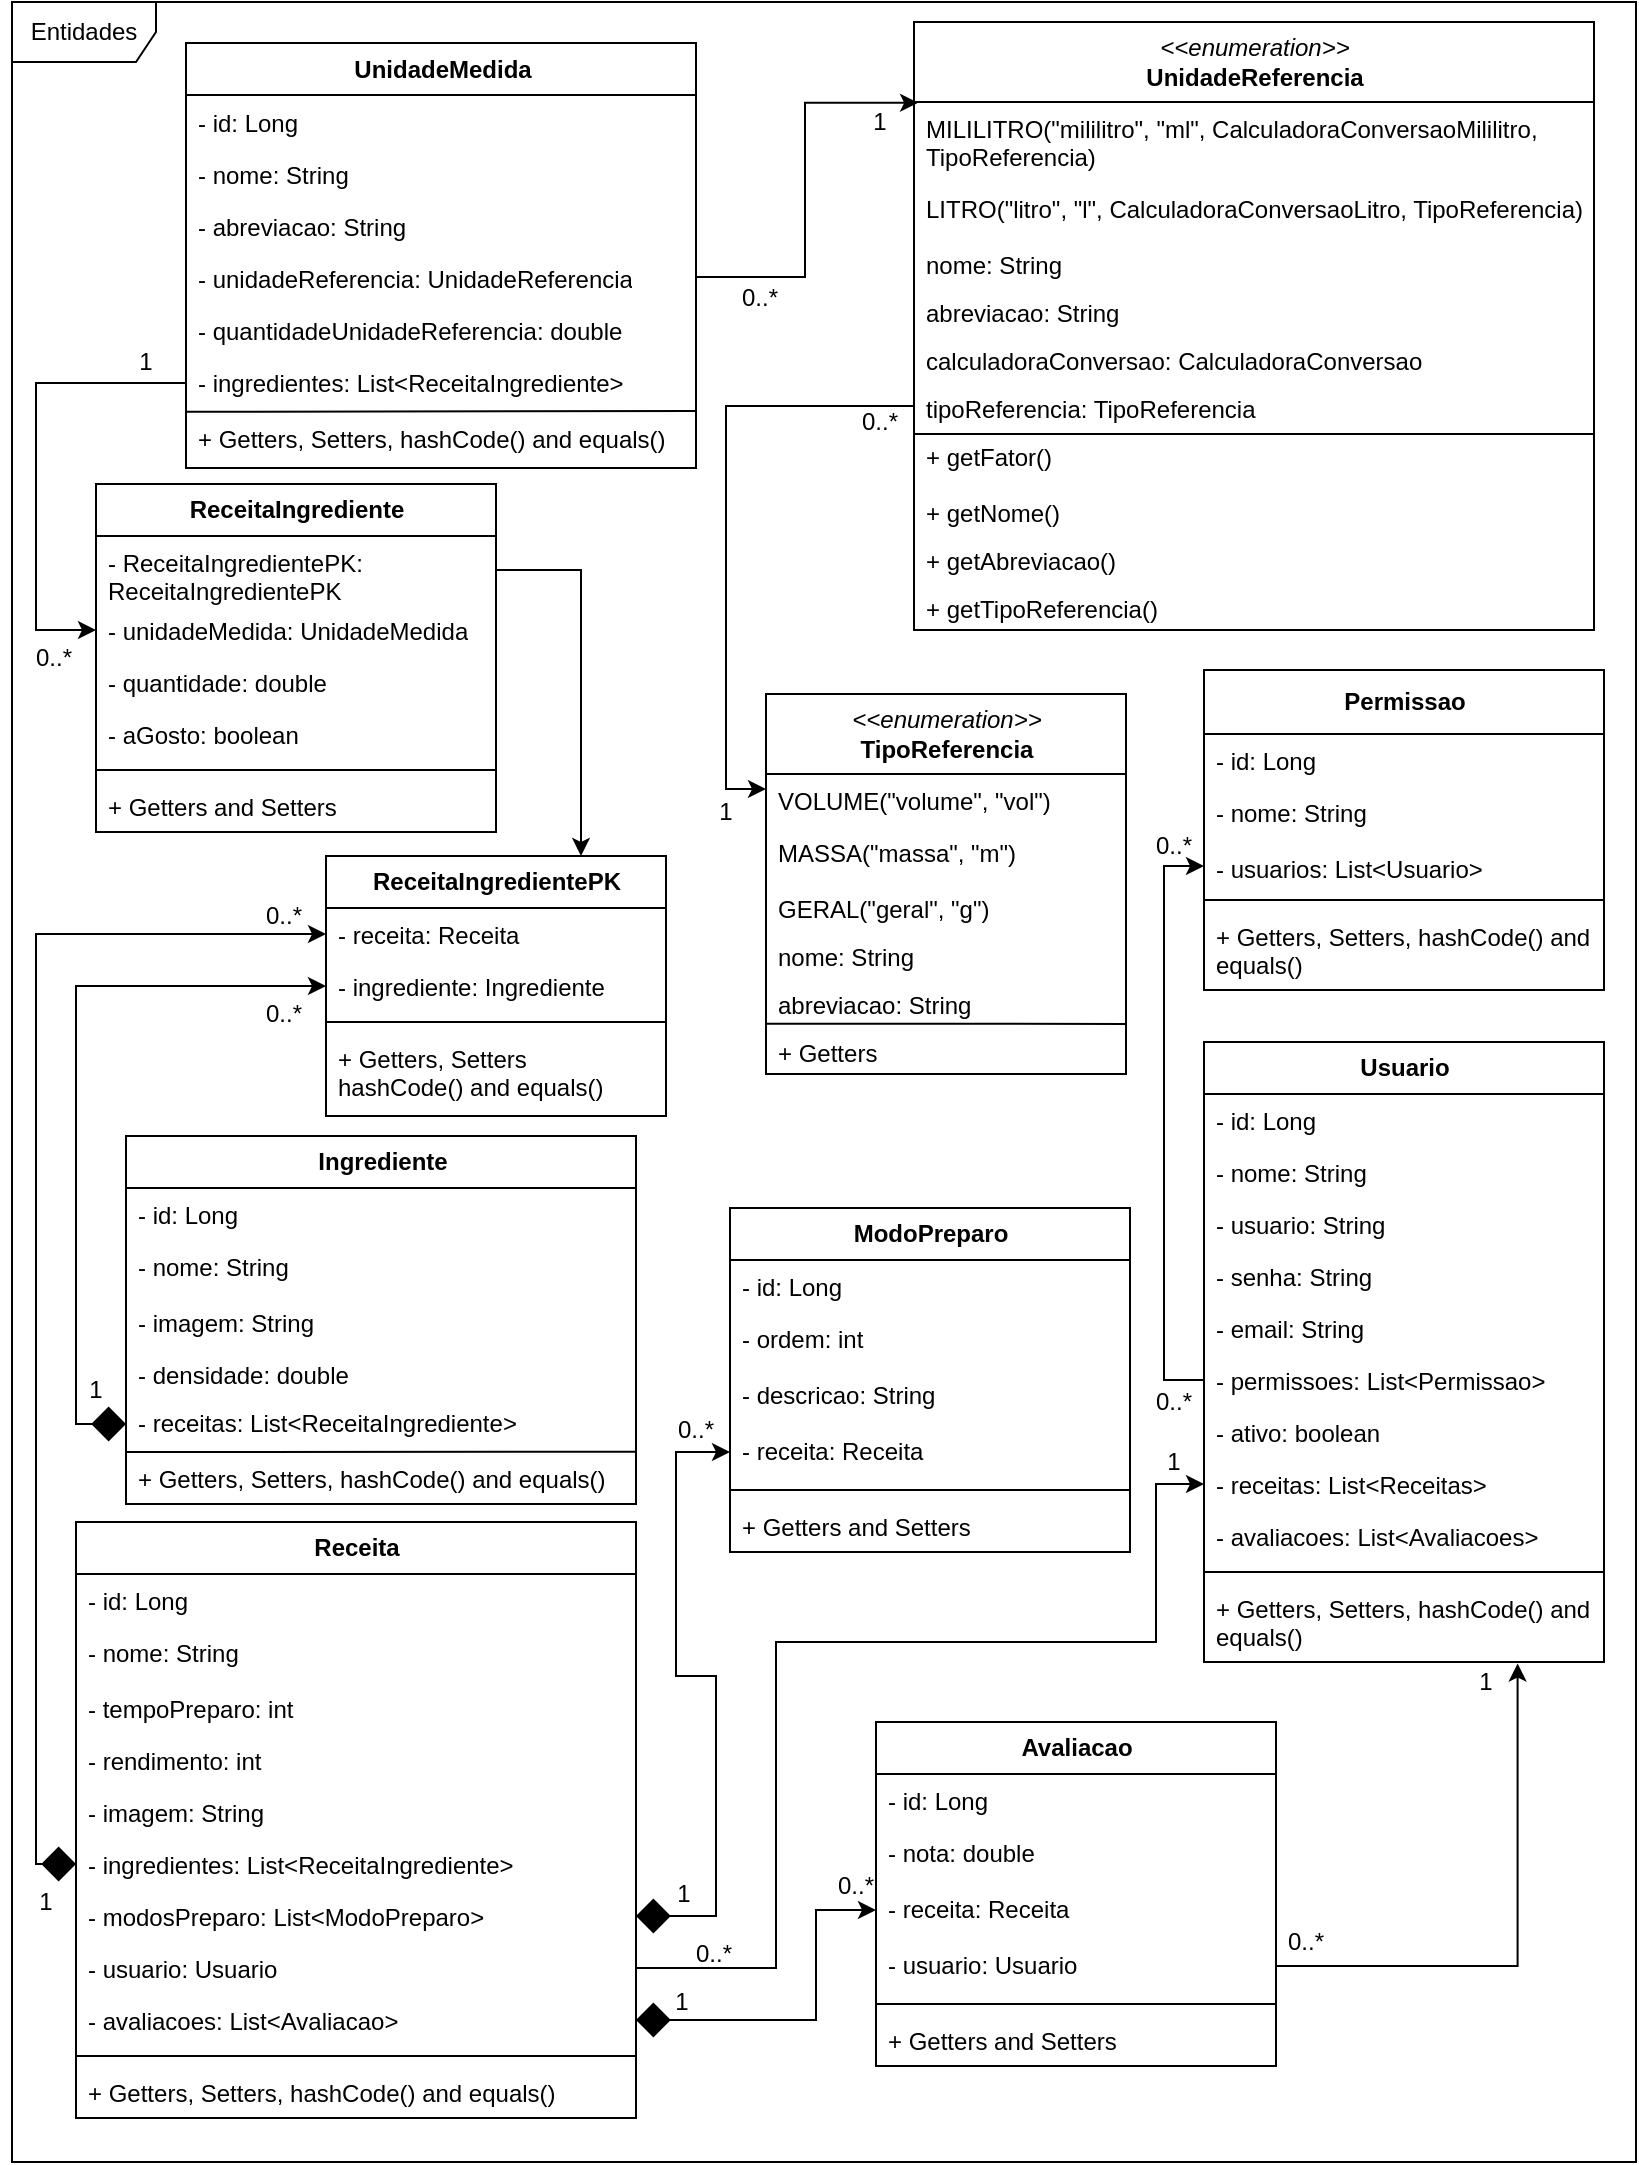 <mxfile version="20.0.3" type="device" pages="2"><diagram name="Entities" id="c4acf3e9-155e-7222-9cf6-157b1a14988f"><mxGraphModel dx="1138" dy="635" grid="1" gridSize="10" guides="1" tooltips="1" connect="1" arrows="1" fold="1" page="1" pageScale="1" pageWidth="850" pageHeight="1100" background="none" math="0" shadow="0"><root><mxCell id="0"/><mxCell id="1" parent="0"/><mxCell id="B9q-buPXR-FY3ew8Fe0E-1" value="Entidades" style="shape=umlFrame;whiteSpace=wrap;html=1;fontFamily=Helvetica;fontSize=12;strokeWidth=1;width=72;height=30;" parent="1" vertex="1"><mxGeometry x="18" y="10" width="812" height="1080" as="geometry"/></mxCell><mxCell id="RfoyaWK95Q033wAbZiCF-1" value="&lt;b&gt;&lt;font face=&quot;Helvetica&quot; style=&quot;font-size: 12px;&quot;&gt;UnidadeMedida&lt;/font&gt;&lt;/b&gt;" style="swimlane;html=1;fontStyle=0;childLayout=stackLayout;horizontal=1;startSize=26;fillColor=none;horizontalStack=0;resizeParent=1;resizeLast=0;collapsible=1;marginBottom=0;swimlaneFillColor=#ffffff;rounded=0;shadow=0;comic=0;labelBackgroundColor=none;strokeWidth=1;fontFamily=Verdana;fontSize=10;align=center;dropTarget=1;fixDash=0;noLabel=0;" parent="1" vertex="1"><mxGeometry x="105" y="30.5" width="255" height="212.5" as="geometry"><mxRectangle x="120" y="27.5" width="90" height="26" as="alternateBounds"/></mxGeometry></mxCell><mxCell id="RfoyaWK95Q033wAbZiCF-2" value="- id: Long" style="text;html=1;strokeColor=none;fillColor=none;align=left;verticalAlign=top;spacingLeft=4;spacingRight=4;whiteSpace=wrap;overflow=hidden;rotatable=0;points=[[0,0.5],[1,0.5]];portConstraint=eastwest;" parent="RfoyaWK95Q033wAbZiCF-1" vertex="1"><mxGeometry y="26" width="255" height="26" as="geometry"/></mxCell><mxCell id="RfoyaWK95Q033wAbZiCF-3" value="- nome: String" style="text;html=1;strokeColor=none;fillColor=none;align=left;verticalAlign=top;spacingLeft=4;spacingRight=4;whiteSpace=wrap;overflow=hidden;rotatable=0;points=[[0,0.5],[1,0.5]];portConstraint=eastwest;" parent="RfoyaWK95Q033wAbZiCF-1" vertex="1"><mxGeometry y="52" width="255" height="26" as="geometry"/></mxCell><mxCell id="RfoyaWK95Q033wAbZiCF-4" value="- abreviacao: String" style="text;html=1;strokeColor=none;fillColor=none;align=left;verticalAlign=top;spacingLeft=4;spacingRight=4;whiteSpace=wrap;overflow=hidden;rotatable=0;points=[[0,0.5],[1,0.5]];portConstraint=eastwest;" parent="RfoyaWK95Q033wAbZiCF-1" vertex="1"><mxGeometry y="78" width="255" height="26" as="geometry"/></mxCell><mxCell id="RfoyaWK95Q033wAbZiCF-105" value="&lt;div style=&quot;text-align: center;&quot;&gt;&lt;span style=&quot;background-color: initial;&quot;&gt;- unidadeReferencia: UnidadeReferencia&lt;/span&gt;&lt;/div&gt;" style="text;html=1;strokeColor=none;fillColor=none;align=left;verticalAlign=top;spacingLeft=4;spacingRight=4;whiteSpace=wrap;overflow=hidden;rotatable=0;points=[[0,0.5],[1,0.5]];portConstraint=eastwest;" parent="RfoyaWK95Q033wAbZiCF-1" vertex="1"><mxGeometry y="104" width="255" height="26" as="geometry"/></mxCell><mxCell id="RfoyaWK95Q033wAbZiCF-130" value="&lt;div style=&quot;text-align: center;&quot;&gt;&lt;span style=&quot;background-color: initial;&quot;&gt;- quantidadeUnidadeReferencia: double&lt;/span&gt;&lt;/div&gt;" style="text;html=1;strokeColor=none;fillColor=none;align=left;verticalAlign=top;spacingLeft=4;spacingRight=4;whiteSpace=wrap;overflow=hidden;rotatable=0;points=[[0,0.5],[1,0.5]];portConstraint=eastwest;" parent="RfoyaWK95Q033wAbZiCF-1" vertex="1"><mxGeometry y="130" width="255" height="26" as="geometry"/></mxCell><mxCell id="BzSHAQR9nPCCFq9C5Ry3-108" value="- ingredientes: List&amp;lt;&lt;span style=&quot;font-family: Verdana; font-size: 10px; text-align: center;&quot;&gt;&lt;font style=&quot;font-size: 12px;&quot; face=&quot;Helvetica&quot;&gt;ReceitaIngrediente&lt;/font&gt;&lt;/span&gt;&amp;gt;" style="text;html=1;strokeColor=none;fillColor=none;align=left;verticalAlign=top;spacingLeft=4;spacingRight=4;whiteSpace=wrap;overflow=hidden;rotatable=0;points=[[0,0.5],[1,0.5]];portConstraint=eastwest;" parent="RfoyaWK95Q033wAbZiCF-1" vertex="1"><mxGeometry y="156" width="255" height="28" as="geometry"/></mxCell><mxCell id="BzSHAQR9nPCCFq9C5Ry3-52" value="" style="endArrow=none;html=1;rounded=0;exitX=-0.001;exitY=1.014;exitDx=0;exitDy=0;exitPerimeter=0;entryX=1;entryY=-0.001;entryDx=0;entryDy=0;entryPerimeter=0;" parent="RfoyaWK95Q033wAbZiCF-1" source="BzSHAQR9nPCCFq9C5Ry3-108" target="BzSHAQR9nPCCFq9C5Ry3-50" edge="1"><mxGeometry width="50" height="50" relative="1" as="geometry"><mxPoint y="155.522" as="sourcePoint"/><mxPoint x="250" y="155.5" as="targetPoint"/></mxGeometry></mxCell><mxCell id="BzSHAQR9nPCCFq9C5Ry3-50" value="&lt;div style=&quot;text-align: center;&quot;&gt;&lt;span style=&quot;background-color: initial;&quot;&gt;+ Getters, Setters, hashCode() and equals()&lt;/span&gt;&lt;/div&gt;" style="text;html=1;strokeColor=none;fillColor=none;align=left;verticalAlign=top;spacingLeft=4;spacingRight=4;whiteSpace=wrap;overflow=hidden;rotatable=0;points=[[0,0.5],[1,0.5]];portConstraint=eastwest;" parent="RfoyaWK95Q033wAbZiCF-1" vertex="1"><mxGeometry y="184" width="255" height="26" as="geometry"/></mxCell><mxCell id="RfoyaWK95Q033wAbZiCF-13" value="&lt;b&gt;&lt;font face=&quot;Helvetica&quot; style=&quot;font-size: 12px;&quot;&gt;Ingrediente&lt;/font&gt;&lt;/b&gt;" style="swimlane;html=1;fontStyle=0;childLayout=stackLayout;horizontal=1;startSize=26;fillColor=none;horizontalStack=0;resizeParent=1;resizeLast=0;collapsible=1;marginBottom=0;swimlaneFillColor=#ffffff;rounded=0;shadow=0;comic=0;labelBackgroundColor=none;strokeWidth=1;fontFamily=Verdana;fontSize=10;align=center;" parent="1" vertex="1"><mxGeometry x="75" y="577" width="255" height="184" as="geometry"><mxRectangle x="90" y="550" width="90" height="26" as="alternateBounds"/></mxGeometry></mxCell><mxCell id="RfoyaWK95Q033wAbZiCF-14" value="- id: Long" style="text;html=1;strokeColor=none;fillColor=none;align=left;verticalAlign=top;spacingLeft=4;spacingRight=4;whiteSpace=wrap;overflow=hidden;rotatable=0;points=[[0,0.5],[1,0.5]];portConstraint=eastwest;" parent="RfoyaWK95Q033wAbZiCF-13" vertex="1"><mxGeometry y="26" width="255" height="26" as="geometry"/></mxCell><mxCell id="RfoyaWK95Q033wAbZiCF-15" value="- nome: String" style="text;html=1;strokeColor=none;fillColor=none;align=left;verticalAlign=top;spacingLeft=4;spacingRight=4;whiteSpace=wrap;overflow=hidden;rotatable=0;points=[[0,0.5],[1,0.5]];portConstraint=eastwest;" parent="RfoyaWK95Q033wAbZiCF-13" vertex="1"><mxGeometry y="52" width="255" height="28" as="geometry"/></mxCell><mxCell id="RfoyaWK95Q033wAbZiCF-82" value="- imagem: String" style="text;html=1;strokeColor=none;fillColor=none;align=left;verticalAlign=top;spacingLeft=4;spacingRight=4;whiteSpace=wrap;overflow=hidden;rotatable=0;points=[[0,0.5],[1,0.5]];portConstraint=eastwest;" parent="RfoyaWK95Q033wAbZiCF-13" vertex="1"><mxGeometry y="80" width="255" height="26" as="geometry"/></mxCell><mxCell id="RfoyaWK95Q033wAbZiCF-43" value="- densidade: double" style="text;html=1;strokeColor=none;fillColor=none;align=left;verticalAlign=top;spacingLeft=4;spacingRight=4;whiteSpace=wrap;overflow=hidden;rotatable=0;points=[[0,0.5],[1,0.5]];portConstraint=eastwest;" parent="RfoyaWK95Q033wAbZiCF-13" vertex="1"><mxGeometry y="106" width="255" height="24" as="geometry"/></mxCell><mxCell id="RfoyaWK95Q033wAbZiCF-67" value="- receitas: List&amp;lt;&lt;span style=&quot;font-family: Verdana; font-size: 10px; text-align: center;&quot;&gt;&lt;font style=&quot;font-size: 12px;&quot; face=&quot;Helvetica&quot;&gt;ReceitaIngrediente&lt;/font&gt;&lt;/span&gt;&amp;gt;" style="text;html=1;strokeColor=none;fillColor=none;align=left;verticalAlign=top;spacingLeft=4;spacingRight=4;whiteSpace=wrap;overflow=hidden;rotatable=0;points=[[0,0.5],[1,0.5]];portConstraint=eastwest;" parent="RfoyaWK95Q033wAbZiCF-13" vertex="1"><mxGeometry y="130" width="255" height="28" as="geometry"/></mxCell><mxCell id="BzSHAQR9nPCCFq9C5Ry3-74" value="" style="endArrow=none;html=1;rounded=0;startSize=15;entryX=0.999;entryY=-0.005;entryDx=0;entryDy=0;entryPerimeter=0;" parent="RfoyaWK95Q033wAbZiCF-13" target="BzSHAQR9nPCCFq9C5Ry3-73" edge="1"><mxGeometry relative="1" as="geometry"><mxPoint y="158" as="sourcePoint"/><mxPoint x="160" y="158" as="targetPoint"/></mxGeometry></mxCell><mxCell id="BzSHAQR9nPCCFq9C5Ry3-73" value="&lt;div style=&quot;text-align: center;&quot;&gt;&lt;span style=&quot;background-color: initial;&quot;&gt;+ Getters, Setters, hashCode() and equals()&lt;/span&gt;&lt;/div&gt;" style="text;html=1;strokeColor=none;fillColor=none;align=left;verticalAlign=top;spacingLeft=4;spacingRight=4;whiteSpace=wrap;overflow=hidden;rotatable=0;points=[[0,0.5],[1,0.5]];portConstraint=eastwest;" parent="RfoyaWK95Q033wAbZiCF-13" vertex="1"><mxGeometry y="158" width="255" height="26" as="geometry"/></mxCell><mxCell id="RfoyaWK95Q033wAbZiCF-64" style="rounded=0;orthogonalLoop=1;jettySize=auto;html=1;fontFamily=Helvetica;fontSize=12;targetPerimeterSpacing=0;edgeStyle=orthogonalEdgeStyle;startArrow=diamond;startFill=1;startSize=15;entryX=0;entryY=0.5;entryDx=0;entryDy=0;" parent="1" source="RfoyaWK95Q033wAbZiCF-53" target="RfoyaWK95Q033wAbZiCF-65" edge="1"><mxGeometry relative="1" as="geometry"><mxPoint x="418" y="993" as="sourcePoint"/><Array as="points"><mxPoint x="370" y="967"/><mxPoint x="370" y="847"/><mxPoint x="350" y="847"/><mxPoint x="350" y="735"/></Array></mxGeometry></mxCell><mxCell id="RfoyaWK95Q033wAbZiCF-46" value="&lt;b&gt;&lt;font face=&quot;Helvetica&quot; style=&quot;font-size: 12px;&quot;&gt;Receita&lt;/font&gt;&lt;/b&gt;" style="swimlane;html=1;fontStyle=0;childLayout=stackLayout;horizontal=1;startSize=26;fillColor=none;horizontalStack=0;resizeParent=1;resizeLast=0;collapsible=1;marginBottom=0;swimlaneFillColor=#ffffff;rounded=0;shadow=0;comic=0;labelBackgroundColor=none;strokeWidth=1;fontFamily=Verdana;fontSize=10;align=center;" parent="1" vertex="1"><mxGeometry x="50" y="770" width="280" height="298" as="geometry"><mxRectangle x="880" y="120" width="90" height="26" as="alternateBounds"/></mxGeometry></mxCell><mxCell id="RfoyaWK95Q033wAbZiCF-47" value="- id: Long" style="text;html=1;strokeColor=none;fillColor=none;align=left;verticalAlign=top;spacingLeft=4;spacingRight=4;whiteSpace=wrap;overflow=hidden;rotatable=0;points=[[0,0.5],[1,0.5]];portConstraint=eastwest;" parent="RfoyaWK95Q033wAbZiCF-46" vertex="1"><mxGeometry y="26" width="280" height="26" as="geometry"/></mxCell><mxCell id="RfoyaWK95Q033wAbZiCF-48" value="- nome: String" style="text;html=1;strokeColor=none;fillColor=none;align=left;verticalAlign=top;spacingLeft=4;spacingRight=4;whiteSpace=wrap;overflow=hidden;rotatable=0;points=[[0,0.5],[1,0.5]];portConstraint=eastwest;" parent="RfoyaWK95Q033wAbZiCF-46" vertex="1"><mxGeometry y="52" width="280" height="28" as="geometry"/></mxCell><mxCell id="RfoyaWK95Q033wAbZiCF-49" value="- tempoPreparo: int" style="text;html=1;strokeColor=none;fillColor=none;align=left;verticalAlign=top;spacingLeft=4;spacingRight=4;whiteSpace=wrap;overflow=hidden;rotatable=0;points=[[0,0.5],[1,0.5]];portConstraint=eastwest;" parent="RfoyaWK95Q033wAbZiCF-46" vertex="1"><mxGeometry y="80" width="280" height="26" as="geometry"/></mxCell><mxCell id="RfoyaWK95Q033wAbZiCF-50" value="- rendimento: int" style="text;html=1;strokeColor=none;fillColor=none;align=left;verticalAlign=top;spacingLeft=4;spacingRight=4;whiteSpace=wrap;overflow=hidden;rotatable=0;points=[[0,0.5],[1,0.5]];portConstraint=eastwest;" parent="RfoyaWK95Q033wAbZiCF-46" vertex="1"><mxGeometry y="106" width="280" height="26" as="geometry"/></mxCell><mxCell id="RfoyaWK95Q033wAbZiCF-83" value="- imagem: String" style="text;html=1;strokeColor=none;fillColor=none;align=left;verticalAlign=top;spacingLeft=4;spacingRight=4;whiteSpace=wrap;overflow=hidden;rotatable=0;points=[[0,0.5],[1,0.5]];portConstraint=eastwest;" parent="RfoyaWK95Q033wAbZiCF-46" vertex="1"><mxGeometry y="132" width="280" height="26" as="geometry"/></mxCell><mxCell id="RfoyaWK95Q033wAbZiCF-52" value="- ingredientes: List&amp;lt;&lt;span style=&quot;font-family: Verdana; font-size: 10px; text-align: center;&quot;&gt;&lt;font style=&quot;font-size: 12px;&quot; face=&quot;Helvetica&quot;&gt;ReceitaIngrediente&lt;/font&gt;&lt;/span&gt;&amp;gt;" style="text;html=1;strokeColor=none;fillColor=none;align=left;verticalAlign=top;spacingLeft=4;spacingRight=4;whiteSpace=wrap;overflow=hidden;rotatable=0;points=[[0,0.5],[1,0.5]];portConstraint=eastwest;" parent="RfoyaWK95Q033wAbZiCF-46" vertex="1"><mxGeometry y="158" width="280" height="26" as="geometry"/></mxCell><mxCell id="RfoyaWK95Q033wAbZiCF-53" value="- modosPreparo: List&amp;lt;ModoPreparo&amp;gt;" style="text;html=1;strokeColor=none;fillColor=none;align=left;verticalAlign=top;spacingLeft=4;spacingRight=4;whiteSpace=wrap;overflow=hidden;rotatable=0;points=[[0,0.5],[1,0.5]];portConstraint=eastwest;" parent="RfoyaWK95Q033wAbZiCF-46" vertex="1"><mxGeometry y="184" width="280" height="26" as="geometry"/></mxCell><mxCell id="BzSHAQR9nPCCFq9C5Ry3-66" value="- usuario: Usuario" style="text;html=1;strokeColor=none;fillColor=none;align=left;verticalAlign=top;spacingLeft=4;spacingRight=4;whiteSpace=wrap;overflow=hidden;rotatable=0;points=[[0,0.5],[1,0.5]];portConstraint=eastwest;" parent="RfoyaWK95Q033wAbZiCF-46" vertex="1"><mxGeometry y="210" width="280" height="26" as="geometry"/></mxCell><mxCell id="RfoyaWK95Q033wAbZiCF-63" value="- avaliacoes: List&amp;lt;Avaliacao&amp;gt;" style="text;html=1;strokeColor=none;fillColor=none;align=left;verticalAlign=top;spacingLeft=4;spacingRight=4;whiteSpace=wrap;overflow=hidden;rotatable=0;points=[[0,0.5],[1,0.5]];portConstraint=eastwest;" parent="RfoyaWK95Q033wAbZiCF-46" vertex="1"><mxGeometry y="236" width="280" height="26" as="geometry"/></mxCell><mxCell id="BzSHAQR9nPCCFq9C5Ry3-110" value="" style="line;strokeWidth=1;rotatable=0;dashed=0;labelPosition=right;align=left;verticalAlign=middle;spacingTop=0;spacingLeft=6;points=[];portConstraint=eastwest;" parent="RfoyaWK95Q033wAbZiCF-46" vertex="1"><mxGeometry y="262" width="280" height="10" as="geometry"/></mxCell><mxCell id="BzSHAQR9nPCCFq9C5Ry3-109" value="&lt;div style=&quot;text-align: center;&quot;&gt;&lt;span style=&quot;background-color: initial;&quot;&gt;+ Getters, Setters, hashCode() and equals()&lt;/span&gt;&lt;/div&gt;" style="text;html=1;strokeColor=none;fillColor=none;align=left;verticalAlign=top;spacingLeft=4;spacingRight=4;whiteSpace=wrap;overflow=hidden;rotatable=0;points=[[0,0.5],[1,0.5]];portConstraint=eastwest;" parent="RfoyaWK95Q033wAbZiCF-46" vertex="1"><mxGeometry y="272" width="280" height="26" as="geometry"/></mxCell><mxCell id="RfoyaWK95Q033wAbZiCF-54" value="&lt;b&gt;&lt;font face=&quot;Helvetica&quot; style=&quot;font-size: 12px;&quot;&gt;ModoPreparo&lt;/font&gt;&lt;/b&gt;" style="swimlane;html=1;fontStyle=0;childLayout=stackLayout;horizontal=1;startSize=26;fillColor=none;horizontalStack=0;resizeParent=1;resizeLast=0;collapsible=1;marginBottom=0;swimlaneFillColor=#ffffff;rounded=0;shadow=0;comic=0;labelBackgroundColor=none;strokeWidth=1;fontFamily=Verdana;fontSize=10;align=center;" parent="1" vertex="1"><mxGeometry x="377" y="613" width="200" height="172" as="geometry"><mxRectangle x="880" y="120" width="90" height="26" as="alternateBounds"/></mxGeometry></mxCell><mxCell id="RfoyaWK95Q033wAbZiCF-55" value="- id: Long" style="text;html=1;strokeColor=none;fillColor=none;align=left;verticalAlign=top;spacingLeft=4;spacingRight=4;whiteSpace=wrap;overflow=hidden;rotatable=0;points=[[0,0.5],[1,0.5]];portConstraint=eastwest;" parent="RfoyaWK95Q033wAbZiCF-54" vertex="1"><mxGeometry y="26" width="200" height="26" as="geometry"/></mxCell><mxCell id="RfoyaWK95Q033wAbZiCF-56" value="- ordem: int" style="text;html=1;strokeColor=none;fillColor=none;align=left;verticalAlign=top;spacingLeft=4;spacingRight=4;whiteSpace=wrap;overflow=hidden;rotatable=0;points=[[0,0.5],[1,0.5]];portConstraint=eastwest;" parent="RfoyaWK95Q033wAbZiCF-54" vertex="1"><mxGeometry y="52" width="200" height="28" as="geometry"/></mxCell><mxCell id="RfoyaWK95Q033wAbZiCF-61" value="- descricao: String" style="text;html=1;strokeColor=none;fillColor=none;align=left;verticalAlign=top;spacingLeft=4;spacingRight=4;whiteSpace=wrap;overflow=hidden;rotatable=0;points=[[0,0.5],[1,0.5]];portConstraint=eastwest;" parent="RfoyaWK95Q033wAbZiCF-54" vertex="1"><mxGeometry y="80" width="200" height="28" as="geometry"/></mxCell><mxCell id="RfoyaWK95Q033wAbZiCF-65" value="- receita: Receita" style="text;html=1;strokeColor=none;fillColor=none;align=left;verticalAlign=top;spacingLeft=4;spacingRight=4;whiteSpace=wrap;overflow=hidden;rotatable=0;points=[[0,0.5],[1,0.5]];portConstraint=eastwest;" parent="RfoyaWK95Q033wAbZiCF-54" vertex="1"><mxGeometry y="108" width="200" height="28" as="geometry"/></mxCell><mxCell id="BzSHAQR9nPCCFq9C5Ry3-115" value="" style="line;strokeWidth=1;rotatable=0;dashed=0;labelPosition=right;align=left;verticalAlign=middle;spacingTop=0;spacingLeft=6;points=[];portConstraint=eastwest;" parent="RfoyaWK95Q033wAbZiCF-54" vertex="1"><mxGeometry y="136" width="200" height="10" as="geometry"/></mxCell><mxCell id="BzSHAQR9nPCCFq9C5Ry3-113" value="+ Getters and Setters" style="text;html=1;strokeColor=none;fillColor=none;align=left;verticalAlign=top;spacingLeft=4;spacingRight=4;whiteSpace=wrap;overflow=hidden;rotatable=0;points=[[0,0.5],[1,0.5]];portConstraint=eastwest;" parent="RfoyaWK95Q033wAbZiCF-54" vertex="1"><mxGeometry y="146" width="200" height="26" as="geometry"/></mxCell><mxCell id="RfoyaWK95Q033wAbZiCF-66" style="edgeStyle=orthogonalEdgeStyle;rounded=0;orthogonalLoop=1;jettySize=auto;html=1;fontFamily=Helvetica;fontSize=12;startArrow=diamond;startFill=1;startSize=15;targetPerimeterSpacing=0;strokeColor=default;entryX=0;entryY=0.5;entryDx=0;entryDy=0;" parent="1" target="pziVKotcTYW9uk3q2kD3-4" edge="1"><mxGeometry relative="1" as="geometry"><mxPoint x="100" y="375" as="targetPoint"/><Array as="points"><mxPoint x="30" y="941"/><mxPoint x="30" y="476"/></Array><mxPoint x="50" y="941" as="sourcePoint"/></mxGeometry></mxCell><mxCell id="RfoyaWK95Q033wAbZiCF-86" value="&lt;b&gt;&lt;font face=&quot;Helvetica&quot; style=&quot;font-size: 12px;&quot;&gt;ReceitaIngrediente&lt;/font&gt;&lt;/b&gt;" style="swimlane;html=1;fontStyle=0;childLayout=stackLayout;horizontal=1;startSize=26;fillColor=none;horizontalStack=0;resizeParent=1;resizeLast=0;collapsible=1;marginBottom=0;swimlaneFillColor=#ffffff;rounded=0;shadow=0;comic=0;labelBackgroundColor=none;strokeWidth=1;fontFamily=Verdana;fontSize=10;align=center;" parent="1" vertex="1"><mxGeometry x="60" y="251" width="200" height="174" as="geometry"><mxRectangle x="880" y="120" width="90" height="26" as="alternateBounds"/></mxGeometry></mxCell><mxCell id="BzSHAQR9nPCCFq9C5Ry3-102" value="- ReceitaIngredientePK: ReceitaIngredientePK" style="text;html=1;strokeColor=none;fillColor=none;align=left;verticalAlign=top;spacingLeft=4;spacingRight=4;whiteSpace=wrap;overflow=hidden;rotatable=0;points=[[0,0.5],[1,0.5]];portConstraint=eastwest;" parent="RfoyaWK95Q033wAbZiCF-86" vertex="1"><mxGeometry y="26" width="200" height="34" as="geometry"/></mxCell><mxCell id="BzSHAQR9nPCCFq9C5Ry3-26" value="- unidadeMedida: UnidadeMedida" style="text;html=1;strokeColor=none;fillColor=none;align=left;verticalAlign=top;spacingLeft=4;spacingRight=4;whiteSpace=wrap;overflow=hidden;rotatable=0;points=[[0,0.5],[1,0.5]];portConstraint=eastwest;" parent="RfoyaWK95Q033wAbZiCF-86" vertex="1"><mxGeometry y="60" width="200" height="26" as="geometry"/></mxCell><mxCell id="6tqpSW_AiAPPLkXbAzIU-1" value="- quantidade: double" style="text;html=1;strokeColor=none;fillColor=none;align=left;verticalAlign=top;spacingLeft=4;spacingRight=4;whiteSpace=wrap;overflow=hidden;rotatable=0;points=[[0,0.5],[1,0.5]];portConstraint=eastwest;" parent="RfoyaWK95Q033wAbZiCF-86" vertex="1"><mxGeometry y="86" width="200" height="26" as="geometry"/></mxCell><mxCell id="RfoyaWK95Q033wAbZiCF-89" value="- aGosto: boolean" style="text;html=1;strokeColor=none;fillColor=none;align=left;verticalAlign=top;spacingLeft=4;spacingRight=4;whiteSpace=wrap;overflow=hidden;rotatable=0;points=[[0,0.5],[1,0.5]];portConstraint=eastwest;" parent="RfoyaWK95Q033wAbZiCF-86" vertex="1"><mxGeometry y="112" width="200" height="26" as="geometry"/></mxCell><mxCell id="BzSHAQR9nPCCFq9C5Ry3-112" value="" style="line;strokeWidth=1;rotatable=0;dashed=0;labelPosition=right;align=left;verticalAlign=middle;spacingTop=0;spacingLeft=6;points=[];portConstraint=eastwest;" parent="RfoyaWK95Q033wAbZiCF-86" vertex="1"><mxGeometry y="138" width="200" height="10" as="geometry"/></mxCell><mxCell id="BzSHAQR9nPCCFq9C5Ry3-111" value="+ Getters and Setters" style="text;html=1;strokeColor=none;fillColor=none;align=left;verticalAlign=top;spacingLeft=4;spacingRight=4;whiteSpace=wrap;overflow=hidden;rotatable=0;points=[[0,0.5],[1,0.5]];portConstraint=eastwest;" parent="RfoyaWK95Q033wAbZiCF-86" vertex="1"><mxGeometry y="148" width="200" height="26" as="geometry"/></mxCell><mxCell id="RfoyaWK95Q033wAbZiCF-107" value="&lt;b&gt;&lt;font face=&quot;Helvetica&quot; style=&quot;font-size: 12px;&quot;&gt;Usuario&lt;/font&gt;&lt;/b&gt;" style="swimlane;html=1;fontStyle=0;childLayout=stackLayout;horizontal=1;startSize=26;fillColor=none;horizontalStack=0;resizeParent=1;resizeLast=0;collapsible=1;marginBottom=0;swimlaneFillColor=#ffffff;rounded=0;shadow=0;comic=0;labelBackgroundColor=none;strokeWidth=1;fontFamily=Verdana;fontSize=10;align=center;dropTarget=1;fixDash=0;noLabel=0;" parent="1" vertex="1"><mxGeometry x="614" y="530" width="200" height="310" as="geometry"><mxRectangle x="1100" y="30" width="90" height="26" as="alternateBounds"/></mxGeometry></mxCell><mxCell id="RfoyaWK95Q033wAbZiCF-108" value="- id: Long" style="text;html=1;strokeColor=none;fillColor=none;align=left;verticalAlign=top;spacingLeft=4;spacingRight=4;whiteSpace=wrap;overflow=hidden;rotatable=0;points=[[0,0.5],[1,0.5]];portConstraint=eastwest;" parent="RfoyaWK95Q033wAbZiCF-107" vertex="1"><mxGeometry y="26" width="200" height="26" as="geometry"/></mxCell><mxCell id="RfoyaWK95Q033wAbZiCF-109" value="- nome: String" style="text;html=1;strokeColor=none;fillColor=none;align=left;verticalAlign=top;spacingLeft=4;spacingRight=4;whiteSpace=wrap;overflow=hidden;rotatable=0;points=[[0,0.5],[1,0.5]];portConstraint=eastwest;" parent="RfoyaWK95Q033wAbZiCF-107" vertex="1"><mxGeometry y="52" width="200" height="26" as="geometry"/></mxCell><mxCell id="eZ9lIeREdRFzDtUVdESs-2" value="- usuario: String" style="text;html=1;strokeColor=none;fillColor=none;align=left;verticalAlign=top;spacingLeft=4;spacingRight=4;whiteSpace=wrap;overflow=hidden;rotatable=0;points=[[0,0.5],[1,0.5]];portConstraint=eastwest;" parent="RfoyaWK95Q033wAbZiCF-107" vertex="1"><mxGeometry y="78" width="200" height="26" as="geometry"/></mxCell><mxCell id="RfoyaWK95Q033wAbZiCF-120" value="- senha: String" style="text;html=1;strokeColor=none;fillColor=none;align=left;verticalAlign=top;spacingLeft=4;spacingRight=4;whiteSpace=wrap;overflow=hidden;rotatable=0;points=[[0,0.5],[1,0.5]];portConstraint=eastwest;" parent="RfoyaWK95Q033wAbZiCF-107" vertex="1"><mxGeometry y="104" width="200" height="26" as="geometry"/></mxCell><mxCell id="RfoyaWK95Q033wAbZiCF-110" value="- email: String" style="text;html=1;strokeColor=none;fillColor=none;align=left;verticalAlign=top;spacingLeft=4;spacingRight=4;whiteSpace=wrap;overflow=hidden;rotatable=0;points=[[0,0.5],[1,0.5]];portConstraint=eastwest;" parent="RfoyaWK95Q033wAbZiCF-107" vertex="1"><mxGeometry y="130" width="200" height="26" as="geometry"/></mxCell><mxCell id="RfoyaWK95Q033wAbZiCF-111" value="- permissoes: List&amp;lt;&lt;span style=&quot;font-family: Verdana; font-size: 10px; text-align: center;&quot;&gt;&lt;font style=&quot;font-size: 12px;&quot; face=&quot;Helvetica&quot;&gt;Permissao&amp;gt;&lt;/font&gt;&lt;/span&gt;" style="text;html=1;strokeColor=none;fillColor=none;align=left;verticalAlign=top;spacingLeft=4;spacingRight=4;whiteSpace=wrap;overflow=hidden;rotatable=0;points=[[0,0.5],[1,0.5]];portConstraint=eastwest;" parent="RfoyaWK95Q033wAbZiCF-107" vertex="1"><mxGeometry y="156" width="200" height="26" as="geometry"/></mxCell><mxCell id="RfoyaWK95Q033wAbZiCF-112" value="&lt;div style=&quot;text-align: center;&quot;&gt;&lt;span style=&quot;background-color: initial;&quot;&gt;- ativo: boolean&lt;/span&gt;&lt;/div&gt;" style="text;html=1;strokeColor=none;fillColor=none;align=left;verticalAlign=top;spacingLeft=4;spacingRight=4;whiteSpace=wrap;overflow=hidden;rotatable=0;points=[[0,0.5],[1,0.5]];portConstraint=eastwest;" parent="RfoyaWK95Q033wAbZiCF-107" vertex="1"><mxGeometry y="182" width="200" height="26" as="geometry"/></mxCell><mxCell id="BzSHAQR9nPCCFq9C5Ry3-92" value="&lt;div style=&quot;text-align: center;&quot;&gt;&lt;span style=&quot;background-color: initial;&quot;&gt;- receitas: List&amp;lt;Receitas&amp;gt;&lt;/span&gt;&lt;/div&gt;" style="text;html=1;strokeColor=none;fillColor=none;align=left;verticalAlign=top;spacingLeft=4;spacingRight=4;whiteSpace=wrap;overflow=hidden;rotatable=0;points=[[0,0.5],[1,0.5]];portConstraint=eastwest;" parent="RfoyaWK95Q033wAbZiCF-107" vertex="1"><mxGeometry y="208" width="200" height="26" as="geometry"/></mxCell><mxCell id="BzSHAQR9nPCCFq9C5Ry3-120" value="&lt;div style=&quot;text-align: center;&quot;&gt;&lt;span style=&quot;background-color: initial;&quot;&gt;- avaliacoes: List&amp;lt;Avaliacoes&amp;gt;&lt;/span&gt;&lt;/div&gt;" style="text;html=1;strokeColor=none;fillColor=none;align=left;verticalAlign=top;spacingLeft=4;spacingRight=4;whiteSpace=wrap;overflow=hidden;rotatable=0;points=[[0,0.5],[1,0.5]];portConstraint=eastwest;" parent="RfoyaWK95Q033wAbZiCF-107" vertex="1"><mxGeometry y="234" width="200" height="26" as="geometry"/></mxCell><mxCell id="BzSHAQR9nPCCFq9C5Ry3-122" value="" style="line;strokeWidth=1;rotatable=0;dashed=0;labelPosition=right;align=left;verticalAlign=middle;spacingTop=0;spacingLeft=6;points=[];portConstraint=eastwest;" parent="RfoyaWK95Q033wAbZiCF-107" vertex="1"><mxGeometry y="260" width="200" height="10" as="geometry"/></mxCell><mxCell id="BzSHAQR9nPCCFq9C5Ry3-121" value="&lt;div style=&quot;&quot;&gt;&lt;span style=&quot;background-color: initial;&quot;&gt;+ Getters, Setters, hashCode() and equals()&lt;/span&gt;&lt;/div&gt;" style="text;html=1;strokeColor=none;fillColor=none;align=left;verticalAlign=top;spacingLeft=4;spacingRight=4;whiteSpace=wrap;overflow=hidden;rotatable=0;points=[[0,0.5],[1,0.5]];portConstraint=eastwest;" parent="RfoyaWK95Q033wAbZiCF-107" vertex="1"><mxGeometry y="270" width="200" height="40" as="geometry"/></mxCell><mxCell id="RfoyaWK95Q033wAbZiCF-132" value="&lt;i style=&quot;font-family: Helvetica; font-size: 12px;&quot;&gt;&amp;lt;&amp;lt;enumeration&amp;gt;&amp;gt;&lt;/i&gt;&lt;b&gt;&lt;font face=&quot;Helvetica&quot; style=&quot;font-size: 12px;&quot;&gt;&lt;br&gt;UnidadeReferencia&lt;/font&gt;&lt;/b&gt;" style="swimlane;html=1;fontStyle=0;childLayout=stackLayout;horizontal=1;startSize=40;fillColor=none;horizontalStack=0;resizeParent=1;resizeLast=0;collapsible=1;marginBottom=0;swimlaneFillColor=#ffffff;rounded=0;shadow=0;comic=0;labelBackgroundColor=none;strokeWidth=1;fontFamily=Verdana;fontSize=10;align=center;" parent="1" vertex="1"><mxGeometry x="469" y="20" width="340" height="304" as="geometry"><mxRectangle x="470" y="27" width="160" height="26" as="alternateBounds"/></mxGeometry></mxCell><mxCell id="RfoyaWK95Q033wAbZiCF-133" value="MILILITRO(&quot;mililitro&quot;, &quot;ml&quot;, CalculadoraConversaoMililitro, TipoReferencia)" style="text;html=1;strokeColor=none;fillColor=none;align=left;verticalAlign=top;spacingLeft=4;spacingRight=4;whiteSpace=wrap;overflow=hidden;rotatable=0;points=[[0,0.5],[1,0.5]];portConstraint=eastwest;" parent="RfoyaWK95Q033wAbZiCF-132" vertex="1"><mxGeometry y="40" width="340" height="40" as="geometry"/></mxCell><mxCell id="RfoyaWK95Q033wAbZiCF-134" value="LITRO(&quot;litro&quot;, &quot;l&quot;, CalculadoraConversaoLitro, TipoReferencia)" style="text;html=1;strokeColor=none;fillColor=none;align=left;verticalAlign=top;spacingLeft=4;spacingRight=4;whiteSpace=wrap;overflow=hidden;rotatable=0;points=[[0,0.5],[1,0.5]];portConstraint=eastwest;" parent="RfoyaWK95Q033wAbZiCF-132" vertex="1"><mxGeometry y="80" width="340" height="28" as="geometry"/></mxCell><mxCell id="BzSHAQR9nPCCFq9C5Ry3-1" value="nome: String" style="text;html=1;strokeColor=none;fillColor=none;align=left;verticalAlign=top;spacingLeft=4;spacingRight=4;whiteSpace=wrap;overflow=hidden;rotatable=0;points=[[0,0.5],[1,0.5]];portConstraint=eastwest;" parent="RfoyaWK95Q033wAbZiCF-132" vertex="1"><mxGeometry y="108" width="340" height="24" as="geometry"/></mxCell><mxCell id="BzSHAQR9nPCCFq9C5Ry3-2" value="abreviacao: String" style="text;html=1;strokeColor=none;fillColor=none;align=left;verticalAlign=top;spacingLeft=4;spacingRight=4;whiteSpace=wrap;overflow=hidden;rotatable=0;points=[[0,0.5],[1,0.5]];portConstraint=eastwest;" parent="RfoyaWK95Q033wAbZiCF-132" vertex="1"><mxGeometry y="132" width="340" height="24" as="geometry"/></mxCell><mxCell id="B9q-buPXR-FY3ew8Fe0E-22" value="calculadoraConversao: CalculadoraConversao" style="text;html=1;strokeColor=none;fillColor=none;align=left;verticalAlign=top;spacingLeft=4;spacingRight=4;whiteSpace=wrap;overflow=hidden;rotatable=0;points=[[0,0.5],[1,0.5]];portConstraint=eastwest;" parent="RfoyaWK95Q033wAbZiCF-132" vertex="1"><mxGeometry y="156" width="340" height="24" as="geometry"/></mxCell><mxCell id="BzSHAQR9nPCCFq9C5Ry3-10" value="tipoReferencia: TipoReferencia" style="text;html=1;strokeColor=none;fillColor=none;align=left;verticalAlign=top;spacingLeft=4;spacingRight=4;whiteSpace=wrap;overflow=hidden;rotatable=0;points=[[0,0.5],[1,0.5]];portConstraint=eastwest;" parent="RfoyaWK95Q033wAbZiCF-132" vertex="1"><mxGeometry y="180" width="340" height="24" as="geometry"/></mxCell><mxCell id="BzSHAQR9nPCCFq9C5Ry3-15" value="" style="endArrow=none;html=1;rounded=0;exitX=0;exitY=1.083;exitDx=0;exitDy=0;exitPerimeter=0;entryX=1;entryY=0.072;entryDx=0;entryDy=0;entryPerimeter=0;" parent="RfoyaWK95Q033wAbZiCF-132" source="BzSHAQR9nPCCFq9C5Ry3-10" target="B9q-buPXR-FY3ew8Fe0E-25" edge="1"><mxGeometry width="50" height="50" relative="1" as="geometry"><mxPoint x="290" y="241" as="sourcePoint"/><mxPoint x="340" y="191" as="targetPoint"/></mxGeometry></mxCell><mxCell id="B9q-buPXR-FY3ew8Fe0E-25" value="+ getFator()" style="text;html=1;strokeColor=none;fillColor=none;align=left;verticalAlign=top;spacingLeft=4;spacingRight=4;whiteSpace=wrap;overflow=hidden;rotatable=0;points=[[0,0.5],[1,0.5]];portConstraint=eastwest;" parent="RfoyaWK95Q033wAbZiCF-132" vertex="1"><mxGeometry y="204" width="340" height="28" as="geometry"/></mxCell><mxCell id="BzSHAQR9nPCCFq9C5Ry3-12" value="+ getNome()" style="text;html=1;strokeColor=none;fillColor=none;align=left;verticalAlign=top;spacingLeft=4;spacingRight=4;whiteSpace=wrap;overflow=hidden;rotatable=0;points=[[0,0.5],[1,0.5]];portConstraint=eastwest;" parent="RfoyaWK95Q033wAbZiCF-132" vertex="1"><mxGeometry y="232" width="340" height="24" as="geometry"/></mxCell><mxCell id="BzSHAQR9nPCCFq9C5Ry3-13" value="+ getAbreviacao()" style="text;html=1;strokeColor=none;fillColor=none;align=left;verticalAlign=top;spacingLeft=4;spacingRight=4;whiteSpace=wrap;overflow=hidden;rotatable=0;points=[[0,0.5],[1,0.5]];portConstraint=eastwest;" parent="RfoyaWK95Q033wAbZiCF-132" vertex="1"><mxGeometry y="256" width="340" height="24" as="geometry"/></mxCell><mxCell id="BzSHAQR9nPCCFq9C5Ry3-51" style="edgeStyle=orthogonalEdgeStyle;rounded=0;orthogonalLoop=1;jettySize=auto;html=1;exitX=1;exitY=0.5;exitDx=0;exitDy=0;startArrow=none;startFill=0;startSize=15;" parent="RfoyaWK95Q033wAbZiCF-132" source="B9q-buPXR-FY3ew8Fe0E-25" target="B9q-buPXR-FY3ew8Fe0E-25" edge="1"><mxGeometry relative="1" as="geometry"/></mxCell><mxCell id="BzSHAQR9nPCCFq9C5Ry3-14" value="+ getTipoReferencia()" style="text;html=1;strokeColor=none;fillColor=none;align=left;verticalAlign=top;spacingLeft=4;spacingRight=4;whiteSpace=wrap;overflow=hidden;rotatable=0;points=[[0,0.5],[1,0.5]];portConstraint=eastwest;" parent="RfoyaWK95Q033wAbZiCF-132" vertex="1"><mxGeometry y="280" width="340" height="24" as="geometry"/></mxCell><mxCell id="RfoyaWK95Q033wAbZiCF-136" style="edgeStyle=orthogonalEdgeStyle;rounded=0;orthogonalLoop=1;jettySize=auto;html=1;exitX=1;exitY=0.5;exitDx=0;exitDy=0;entryX=0.006;entryY=0.133;entryDx=0;entryDy=0;fontFamily=Helvetica;fontSize=12;startArrow=none;startFill=0;endArrow=classic;endFill=1;startSize=6;endSize=6;targetPerimeterSpacing=0;strokeColor=default;entryPerimeter=0;" parent="1" source="RfoyaWK95Q033wAbZiCF-105" target="RfoyaWK95Q033wAbZiCF-132" edge="1"><mxGeometry relative="1" as="geometry"/></mxCell><mxCell id="BzSHAQR9nPCCFq9C5Ry3-3" value="&lt;i style=&quot;font-family: Helvetica; font-size: 12px;&quot;&gt;&amp;lt;&amp;lt;enumeration&amp;gt;&amp;gt;&lt;/i&gt;&lt;b&gt;&lt;font face=&quot;Helvetica&quot; style=&quot;font-size: 12px;&quot;&gt;&lt;br&gt;TipoReferencia&lt;/font&gt;&lt;/b&gt;" style="swimlane;html=1;fontStyle=0;childLayout=stackLayout;horizontal=1;startSize=40;fillColor=none;horizontalStack=0;resizeParent=1;resizeLast=0;collapsible=1;marginBottom=0;swimlaneFillColor=#ffffff;rounded=0;shadow=0;comic=0;labelBackgroundColor=none;strokeWidth=1;fontFamily=Verdana;fontSize=10;align=center;" parent="1" vertex="1"><mxGeometry x="395" y="356" width="180" height="190" as="geometry"><mxRectangle x="880" y="120" width="90" height="26" as="alternateBounds"/></mxGeometry></mxCell><mxCell id="BzSHAQR9nPCCFq9C5Ry3-4" value="VOLUME(&quot;volume&quot;, &quot;vol&quot;)" style="text;html=1;strokeColor=none;fillColor=none;align=left;verticalAlign=top;spacingLeft=4;spacingRight=4;whiteSpace=wrap;overflow=hidden;rotatable=0;points=[[0,0.5],[1,0.5]];portConstraint=eastwest;" parent="BzSHAQR9nPCCFq9C5Ry3-3" vertex="1"><mxGeometry y="40" width="180" height="26" as="geometry"/></mxCell><mxCell id="BzSHAQR9nPCCFq9C5Ry3-5" value="MASSA(&quot;massa&quot;, &quot;m&quot;)" style="text;html=1;strokeColor=none;fillColor=none;align=left;verticalAlign=top;spacingLeft=4;spacingRight=4;whiteSpace=wrap;overflow=hidden;rotatable=0;points=[[0,0.5],[1,0.5]];portConstraint=eastwest;" parent="BzSHAQR9nPCCFq9C5Ry3-3" vertex="1"><mxGeometry y="66" width="180" height="28" as="geometry"/></mxCell><mxCell id="BzSHAQR9nPCCFq9C5Ry3-8" value="GERAL(&quot;geral&quot;, &quot;g&quot;)" style="text;html=1;strokeColor=none;fillColor=none;align=left;verticalAlign=top;spacingLeft=4;spacingRight=4;whiteSpace=wrap;overflow=hidden;rotatable=0;points=[[0,0.5],[1,0.5]];portConstraint=eastwest;" parent="BzSHAQR9nPCCFq9C5Ry3-3" vertex="1"><mxGeometry y="94" width="180" height="24" as="geometry"/></mxCell><mxCell id="BzSHAQR9nPCCFq9C5Ry3-6" value="nome: String" style="text;html=1;strokeColor=none;fillColor=none;align=left;verticalAlign=top;spacingLeft=4;spacingRight=4;whiteSpace=wrap;overflow=hidden;rotatable=0;points=[[0,0.5],[1,0.5]];portConstraint=eastwest;" parent="BzSHAQR9nPCCFq9C5Ry3-3" vertex="1"><mxGeometry y="118" width="180" height="24" as="geometry"/></mxCell><mxCell id="BzSHAQR9nPCCFq9C5Ry3-7" value="abreviacao: String" style="text;html=1;strokeColor=none;fillColor=none;align=left;verticalAlign=top;spacingLeft=4;spacingRight=4;whiteSpace=wrap;overflow=hidden;rotatable=0;points=[[0,0.5],[1,0.5]];portConstraint=eastwest;" parent="BzSHAQR9nPCCFq9C5Ry3-3" vertex="1"><mxGeometry y="142" width="180" height="24" as="geometry"/></mxCell><mxCell id="BzSHAQR9nPCCFq9C5Ry3-55" value="" style="endArrow=none;html=1;rounded=0;startSize=15;entryX=1;entryY=0.957;entryDx=0;entryDy=0;entryPerimeter=0;" parent="BzSHAQR9nPCCFq9C5Ry3-3" target="BzSHAQR9nPCCFq9C5Ry3-7" edge="1"><mxGeometry relative="1" as="geometry"><mxPoint y="164.82" as="sourcePoint"/><mxPoint x="160" y="164.82" as="targetPoint"/></mxGeometry></mxCell><mxCell id="BzSHAQR9nPCCFq9C5Ry3-53" value="+ Getters" style="text;html=1;strokeColor=none;fillColor=none;align=left;verticalAlign=top;spacingLeft=4;spacingRight=4;whiteSpace=wrap;overflow=hidden;rotatable=0;points=[[0,0.5],[1,0.5]];portConstraint=eastwest;" parent="BzSHAQR9nPCCFq9C5Ry3-3" vertex="1"><mxGeometry y="166" width="180" height="24" as="geometry"/></mxCell><mxCell id="BzSHAQR9nPCCFq9C5Ry3-11" style="edgeStyle=orthogonalEdgeStyle;rounded=0;orthogonalLoop=1;jettySize=auto;html=1;entryX=0;entryY=0.25;entryDx=0;entryDy=0;" parent="1" source="BzSHAQR9nPCCFq9C5Ry3-10" target="BzSHAQR9nPCCFq9C5Ry3-3" edge="1"><mxGeometry relative="1" as="geometry"/></mxCell><mxCell id="BzSHAQR9nPCCFq9C5Ry3-27" style="edgeStyle=orthogonalEdgeStyle;rounded=0;orthogonalLoop=1;jettySize=auto;html=1;startArrow=diamond;startFill=1;startSize=15;entryX=0;entryY=0.5;entryDx=0;entryDy=0;exitX=0;exitY=0.5;exitDx=0;exitDy=0;" parent="1" source="RfoyaWK95Q033wAbZiCF-67" target="pziVKotcTYW9uk3q2kD3-5" edge="1"><mxGeometry relative="1" as="geometry"><Array as="points"><mxPoint x="50" y="721"/><mxPoint x="50" y="502"/></Array><mxPoint x="100" y="376" as="targetPoint"/></mxGeometry></mxCell><mxCell id="BzSHAQR9nPCCFq9C5Ry3-29" value="&lt;font face=&quot;Helvetica&quot; style=&quot;font-size: 12px;&quot;&gt;&lt;b&gt;Permissao&lt;/b&gt;&lt;/font&gt;" style="swimlane;html=1;fontStyle=0;childLayout=stackLayout;horizontal=1;startSize=32;fillColor=none;horizontalStack=0;resizeParent=1;resizeLast=0;collapsible=1;marginBottom=0;swimlaneFillColor=#ffffff;rounded=0;shadow=0;comic=0;labelBackgroundColor=none;strokeWidth=1;fontFamily=Verdana;fontSize=10;align=center;" parent="1" vertex="1"><mxGeometry x="614" y="344" width="200" height="160" as="geometry"><mxRectangle x="880" y="120" width="90" height="26" as="alternateBounds"/></mxGeometry></mxCell><mxCell id="BzSHAQR9nPCCFq9C5Ry3-30" value="- id: Long" style="text;html=1;strokeColor=none;fillColor=none;align=left;verticalAlign=top;spacingLeft=4;spacingRight=4;whiteSpace=wrap;overflow=hidden;rotatable=0;points=[[0,0.5],[1,0.5]];portConstraint=eastwest;" parent="BzSHAQR9nPCCFq9C5Ry3-29" vertex="1"><mxGeometry y="32" width="200" height="26" as="geometry"/></mxCell><mxCell id="BzSHAQR9nPCCFq9C5Ry3-31" value="- nome: String" style="text;html=1;strokeColor=none;fillColor=none;align=left;verticalAlign=top;spacingLeft=4;spacingRight=4;whiteSpace=wrap;overflow=hidden;rotatable=0;points=[[0,0.5],[1,0.5]];portConstraint=eastwest;" parent="BzSHAQR9nPCCFq9C5Ry3-29" vertex="1"><mxGeometry y="58" width="200" height="28" as="geometry"/></mxCell><mxCell id="BzSHAQR9nPCCFq9C5Ry3-33" value="- usuarios: List&amp;lt;Usuario&amp;gt;" style="text;html=1;strokeColor=none;fillColor=none;align=left;verticalAlign=top;spacingLeft=4;spacingRight=4;whiteSpace=wrap;overflow=hidden;rotatable=0;points=[[0,0.5],[1,0.5]];portConstraint=eastwest;" parent="BzSHAQR9nPCCFq9C5Ry3-29" vertex="1"><mxGeometry y="86" width="200" height="24" as="geometry"/></mxCell><mxCell id="eZ9lIeREdRFzDtUVdESs-7" value="" style="line;strokeWidth=1;rotatable=0;dashed=0;labelPosition=right;align=left;verticalAlign=middle;spacingTop=0;spacingLeft=6;points=[];portConstraint=eastwest;" parent="BzSHAQR9nPCCFq9C5Ry3-29" vertex="1"><mxGeometry y="110" width="200" height="10" as="geometry"/></mxCell><mxCell id="eZ9lIeREdRFzDtUVdESs-5" value="&lt;div style=&quot;&quot;&gt;&lt;span style=&quot;background-color: initial;&quot;&gt;+ Getters, Setters, hashCode() and equals()&lt;/span&gt;&lt;/div&gt;" style="text;html=1;strokeColor=none;fillColor=none;align=left;verticalAlign=top;spacingLeft=4;spacingRight=4;whiteSpace=wrap;overflow=hidden;rotatable=0;points=[[0,0.5],[1,0.5]];portConstraint=eastwest;" parent="BzSHAQR9nPCCFq9C5Ry3-29" vertex="1"><mxGeometry y="120" width="200" height="40" as="geometry"/></mxCell><mxCell id="BzSHAQR9nPCCFq9C5Ry3-57" value="&lt;b&gt;&lt;font face=&quot;Helvetica&quot; style=&quot;font-size: 12px;&quot;&gt;Avaliacao&lt;/font&gt;&lt;/b&gt;" style="swimlane;html=1;fontStyle=0;childLayout=stackLayout;horizontal=1;startSize=26;fillColor=none;horizontalStack=0;resizeParent=1;resizeLast=0;collapsible=1;marginBottom=0;swimlaneFillColor=#ffffff;rounded=0;shadow=0;comic=0;labelBackgroundColor=none;strokeWidth=1;fontFamily=Verdana;fontSize=10;align=center;" parent="1" vertex="1"><mxGeometry x="450" y="870" width="200" height="172" as="geometry"><mxRectangle x="880" y="120" width="90" height="26" as="alternateBounds"/></mxGeometry></mxCell><mxCell id="BzSHAQR9nPCCFq9C5Ry3-58" value="- id: Long" style="text;html=1;strokeColor=none;fillColor=none;align=left;verticalAlign=top;spacingLeft=4;spacingRight=4;whiteSpace=wrap;overflow=hidden;rotatable=0;points=[[0,0.5],[1,0.5]];portConstraint=eastwest;" parent="BzSHAQR9nPCCFq9C5Ry3-57" vertex="1"><mxGeometry y="26" width="200" height="26" as="geometry"/></mxCell><mxCell id="BzSHAQR9nPCCFq9C5Ry3-60" value="- nota: double" style="text;html=1;strokeColor=none;fillColor=none;align=left;verticalAlign=top;spacingLeft=4;spacingRight=4;whiteSpace=wrap;overflow=hidden;rotatable=0;points=[[0,0.5],[1,0.5]];portConstraint=eastwest;" parent="BzSHAQR9nPCCFq9C5Ry3-57" vertex="1"><mxGeometry y="52" width="200" height="28" as="geometry"/></mxCell><mxCell id="BzSHAQR9nPCCFq9C5Ry3-61" value="- receita: Receita" style="text;html=1;strokeColor=none;fillColor=none;align=left;verticalAlign=top;spacingLeft=4;spacingRight=4;whiteSpace=wrap;overflow=hidden;rotatable=0;points=[[0,0.5],[1,0.5]];portConstraint=eastwest;" parent="BzSHAQR9nPCCFq9C5Ry3-57" vertex="1"><mxGeometry y="80" width="200" height="28" as="geometry"/></mxCell><mxCell id="BzSHAQR9nPCCFq9C5Ry3-65" value="- usuario: Usuario" style="text;html=1;strokeColor=none;fillColor=none;align=left;verticalAlign=top;spacingLeft=4;spacingRight=4;whiteSpace=wrap;overflow=hidden;rotatable=0;points=[[0,0.5],[1,0.5]];portConstraint=eastwest;" parent="BzSHAQR9nPCCFq9C5Ry3-57" vertex="1"><mxGeometry y="108" width="200" height="28" as="geometry"/></mxCell><mxCell id="BzSHAQR9nPCCFq9C5Ry3-116" value="" style="line;strokeWidth=1;rotatable=0;dashed=0;labelPosition=right;align=left;verticalAlign=middle;spacingTop=0;spacingLeft=6;points=[];portConstraint=eastwest;" parent="BzSHAQR9nPCCFq9C5Ry3-57" vertex="1"><mxGeometry y="136" width="200" height="10" as="geometry"/></mxCell><mxCell id="BzSHAQR9nPCCFq9C5Ry3-114" value="+ Getters and Setters" style="text;html=1;strokeColor=none;fillColor=none;align=left;verticalAlign=top;spacingLeft=4;spacingRight=4;whiteSpace=wrap;overflow=hidden;rotatable=0;points=[[0,0.5],[1,0.5]];portConstraint=eastwest;" parent="BzSHAQR9nPCCFq9C5Ry3-57" vertex="1"><mxGeometry y="146" width="200" height="26" as="geometry"/></mxCell><mxCell id="BzSHAQR9nPCCFq9C5Ry3-63" style="edgeStyle=orthogonalEdgeStyle;rounded=0;orthogonalLoop=1;jettySize=auto;html=1;startArrow=diamond;startFill=1;startSize=15;exitX=1;exitY=0.5;exitDx=0;exitDy=0;" parent="1" source="RfoyaWK95Q033wAbZiCF-63" target="BzSHAQR9nPCCFq9C5Ry3-61" edge="1"><mxGeometry relative="1" as="geometry"><Array as="points"><mxPoint x="420" y="1019"/><mxPoint x="420" y="964"/></Array></mxGeometry></mxCell><mxCell id="BzSHAQR9nPCCFq9C5Ry3-68" style="edgeStyle=orthogonalEdgeStyle;rounded=0;orthogonalLoop=1;jettySize=auto;html=1;startArrow=none;startFill=0;startSize=15;entryX=0;entryY=0.5;entryDx=0;entryDy=0;exitX=1;exitY=0.5;exitDx=0;exitDy=0;" parent="1" source="BzSHAQR9nPCCFq9C5Ry3-66" target="BzSHAQR9nPCCFq9C5Ry3-92" edge="1"><mxGeometry relative="1" as="geometry"><Array as="points"><mxPoint x="400" y="993"/><mxPoint x="400" y="830"/><mxPoint x="590" y="830"/><mxPoint x="590" y="751"/></Array></mxGeometry></mxCell><mxCell id="BzSHAQR9nPCCFq9C5Ry3-81" value="0..*" style="text;html=1;strokeColor=none;fillColor=none;align=center;verticalAlign=middle;whiteSpace=wrap;rounded=0;" parent="1" vertex="1"><mxGeometry x="345" y="714" width="30" height="20" as="geometry"/></mxCell><mxCell id="BzSHAQR9nPCCFq9C5Ry3-82" value="1" style="text;html=1;strokeColor=none;fillColor=none;align=center;verticalAlign=middle;whiteSpace=wrap;rounded=0;rotation=0;" parent="1" vertex="1"><mxGeometry x="339" y="946" width="30" height="20" as="geometry"/></mxCell><mxCell id="BzSHAQR9nPCCFq9C5Ry3-83" value="1" style="text;html=1;strokeColor=none;fillColor=none;align=center;verticalAlign=middle;whiteSpace=wrap;rounded=0;rotation=0;" parent="1" vertex="1"><mxGeometry x="338" y="1000" width="30" height="20" as="geometry"/></mxCell><mxCell id="BzSHAQR9nPCCFq9C5Ry3-85" value="0..*" style="text;html=1;strokeColor=none;fillColor=none;align=center;verticalAlign=middle;whiteSpace=wrap;rounded=0;" parent="1" vertex="1"><mxGeometry x="354" y="976" width="30" height="20" as="geometry"/></mxCell><mxCell id="BzSHAQR9nPCCFq9C5Ry3-86" value="1" style="text;html=1;strokeColor=none;fillColor=none;align=center;verticalAlign=middle;whiteSpace=wrap;rounded=0;rotation=0;" parent="1" vertex="1"><mxGeometry x="20" y="950" width="30" height="20" as="geometry"/></mxCell><mxCell id="BzSHAQR9nPCCFq9C5Ry3-87" value="0..*" style="text;html=1;strokeColor=none;fillColor=none;align=center;verticalAlign=middle;whiteSpace=wrap;rounded=0;" parent="1" vertex="1"><mxGeometry x="139" y="506" width="30" height="20" as="geometry"/></mxCell><mxCell id="BzSHAQR9nPCCFq9C5Ry3-88" value="0..*" style="text;html=1;strokeColor=none;fillColor=none;align=center;verticalAlign=middle;whiteSpace=wrap;rounded=0;" parent="1" vertex="1"><mxGeometry x="139" y="457" width="30" height="20" as="geometry"/></mxCell><mxCell id="BzSHAQR9nPCCFq9C5Ry3-89" value="1" style="text;html=1;strokeColor=none;fillColor=none;align=center;verticalAlign=middle;whiteSpace=wrap;rounded=0;rotation=0;" parent="1" vertex="1"><mxGeometry x="45" y="694" width="30" height="20" as="geometry"/></mxCell><mxCell id="BzSHAQR9nPCCFq9C5Ry3-90" value="0..*" style="text;html=1;strokeColor=none;fillColor=none;align=center;verticalAlign=middle;whiteSpace=wrap;rounded=0;rotation=0;" parent="1" vertex="1"><mxGeometry x="425" y="942" width="30" height="20" as="geometry"/></mxCell><mxCell id="BzSHAQR9nPCCFq9C5Ry3-91" value="1" style="text;html=1;strokeColor=none;fillColor=none;align=center;verticalAlign=middle;whiteSpace=wrap;rounded=0;rotation=0;" parent="1" vertex="1"><mxGeometry x="584" y="730" width="30" height="20" as="geometry"/></mxCell><mxCell id="BzSHAQR9nPCCFq9C5Ry3-93" value="0..*" style="text;html=1;strokeColor=none;fillColor=none;align=center;verticalAlign=middle;whiteSpace=wrap;rounded=0;rotation=0;" parent="1" vertex="1"><mxGeometry x="584" y="700" width="30" height="20" as="geometry"/></mxCell><mxCell id="BzSHAQR9nPCCFq9C5Ry3-94" value="0..*" style="text;html=1;strokeColor=none;fillColor=none;align=center;verticalAlign=middle;whiteSpace=wrap;rounded=0;rotation=0;" parent="1" vertex="1"><mxGeometry x="584" y="422" width="30" height="20" as="geometry"/></mxCell><mxCell id="BzSHAQR9nPCCFq9C5Ry3-96" value="0..*" style="text;html=1;strokeColor=none;fillColor=none;align=center;verticalAlign=middle;whiteSpace=wrap;rounded=0;" parent="1" vertex="1"><mxGeometry x="24" y="328" width="30" height="20" as="geometry"/></mxCell><mxCell id="BzSHAQR9nPCCFq9C5Ry3-97" value="1" style="text;html=1;strokeColor=none;fillColor=none;align=center;verticalAlign=middle;whiteSpace=wrap;rounded=0;rotation=0;" parent="1" vertex="1"><mxGeometry x="70" y="180" width="30" height="20" as="geometry"/></mxCell><mxCell id="BzSHAQR9nPCCFq9C5Ry3-98" value="1" style="text;html=1;strokeColor=none;fillColor=none;align=center;verticalAlign=middle;whiteSpace=wrap;rounded=0;rotation=0;" parent="1" vertex="1"><mxGeometry x="437" y="60" width="30" height="20" as="geometry"/></mxCell><mxCell id="BzSHAQR9nPCCFq9C5Ry3-99" value="0..*" style="text;html=1;strokeColor=none;fillColor=none;align=center;verticalAlign=middle;whiteSpace=wrap;rounded=0;" parent="1" vertex="1"><mxGeometry x="377" y="148" width="30" height="20" as="geometry"/></mxCell><mxCell id="BzSHAQR9nPCCFq9C5Ry3-100" value="0..*" style="text;html=1;strokeColor=none;fillColor=none;align=center;verticalAlign=middle;whiteSpace=wrap;rounded=0;" parent="1" vertex="1"><mxGeometry x="437" y="210" width="30" height="20" as="geometry"/></mxCell><mxCell id="BzSHAQR9nPCCFq9C5Ry3-101" value="1" style="text;html=1;strokeColor=none;fillColor=none;align=center;verticalAlign=middle;whiteSpace=wrap;rounded=0;rotation=0;" parent="1" vertex="1"><mxGeometry x="360" y="405" width="30" height="20" as="geometry"/></mxCell><mxCell id="BzSHAQR9nPCCFq9C5Ry3-123" style="edgeStyle=orthogonalEdgeStyle;rounded=0;orthogonalLoop=1;jettySize=auto;html=1;entryX=0.784;entryY=1.019;entryDx=0;entryDy=0;entryPerimeter=0;startArrow=none;startFill=0;startSize=15;" parent="1" source="BzSHAQR9nPCCFq9C5Ry3-65" target="BzSHAQR9nPCCFq9C5Ry3-121" edge="1"><mxGeometry relative="1" as="geometry"/></mxCell><mxCell id="BzSHAQR9nPCCFq9C5Ry3-124" value="0..*" style="text;html=1;strokeColor=none;fillColor=none;align=center;verticalAlign=middle;whiteSpace=wrap;rounded=0;" parent="1" vertex="1"><mxGeometry x="650" y="970" width="30" height="20" as="geometry"/></mxCell><mxCell id="eZ9lIeREdRFzDtUVdESs-9" style="edgeStyle=orthogonalEdgeStyle;rounded=0;orthogonalLoop=1;jettySize=auto;html=1;exitX=0;exitY=0.5;exitDx=0;exitDy=0;entryX=0;entryY=0.5;entryDx=0;entryDy=0;" parent="1" source="RfoyaWK95Q033wAbZiCF-111" target="BzSHAQR9nPCCFq9C5Ry3-33" edge="1"><mxGeometry relative="1" as="geometry"/></mxCell><mxCell id="eZ9lIeREdRFzDtUVdESs-11" value="1" style="text;html=1;strokeColor=none;fillColor=none;align=center;verticalAlign=middle;whiteSpace=wrap;rounded=0;rotation=0;" parent="1" vertex="1"><mxGeometry x="740" y="840" width="30" height="20" as="geometry"/></mxCell><mxCell id="pziVKotcTYW9uk3q2kD3-1" style="edgeStyle=orthogonalEdgeStyle;rounded=0;orthogonalLoop=1;jettySize=auto;html=1;entryX=0;entryY=0.5;entryDx=0;entryDy=0;" edge="1" parent="1" source="BzSHAQR9nPCCFq9C5Ry3-108" target="BzSHAQR9nPCCFq9C5Ry3-26"><mxGeometry relative="1" as="geometry"><Array as="points"><mxPoint x="30" y="201"/><mxPoint x="30" y="324"/></Array></mxGeometry></mxCell><mxCell id="pziVKotcTYW9uk3q2kD3-2" value="&lt;b&gt;&lt;font face=&quot;Helvetica&quot; style=&quot;font-size: 12px;&quot;&gt;ReceitaIngredientePK&lt;/font&gt;&lt;/b&gt;" style="swimlane;html=1;fontStyle=0;childLayout=stackLayout;horizontal=1;startSize=26;fillColor=none;horizontalStack=0;resizeParent=1;resizeLast=0;collapsible=1;marginBottom=0;swimlaneFillColor=#ffffff;rounded=0;shadow=0;comic=0;labelBackgroundColor=none;strokeWidth=1;fontFamily=Verdana;fontSize=10;align=center;" vertex="1" parent="1"><mxGeometry x="175" y="437" width="170" height="130" as="geometry"><mxRectangle x="880" y="120" width="90" height="26" as="alternateBounds"/></mxGeometry></mxCell><mxCell id="pziVKotcTYW9uk3q2kD3-4" value="- receita: Receita" style="text;html=1;strokeColor=none;fillColor=none;align=left;verticalAlign=top;spacingLeft=4;spacingRight=4;whiteSpace=wrap;overflow=hidden;rotatable=0;points=[[0,0.5],[1,0.5]];portConstraint=eastwest;" vertex="1" parent="pziVKotcTYW9uk3q2kD3-2"><mxGeometry y="26" width="170" height="26" as="geometry"/></mxCell><mxCell id="pziVKotcTYW9uk3q2kD3-5" value="- ingrediente: Ingrediente" style="text;html=1;strokeColor=none;fillColor=none;align=left;verticalAlign=top;spacingLeft=4;spacingRight=4;whiteSpace=wrap;overflow=hidden;rotatable=0;points=[[0,0.5],[1,0.5]];portConstraint=eastwest;" vertex="1" parent="pziVKotcTYW9uk3q2kD3-2"><mxGeometry y="52" width="170" height="26" as="geometry"/></mxCell><mxCell id="pziVKotcTYW9uk3q2kD3-7" value="" style="line;strokeWidth=1;rotatable=0;dashed=0;labelPosition=right;align=left;verticalAlign=middle;spacingTop=0;spacingLeft=6;points=[];portConstraint=eastwest;" vertex="1" parent="pziVKotcTYW9uk3q2kD3-2"><mxGeometry y="78" width="170" height="10" as="geometry"/></mxCell><mxCell id="pziVKotcTYW9uk3q2kD3-8" value="+ Getters, Setters hashCode() and equals()" style="text;html=1;strokeColor=none;fillColor=none;align=left;verticalAlign=top;spacingLeft=4;spacingRight=4;whiteSpace=wrap;overflow=hidden;rotatable=0;points=[[0,0.5],[1,0.5]];portConstraint=eastwest;" vertex="1" parent="pziVKotcTYW9uk3q2kD3-2"><mxGeometry y="88" width="170" height="42" as="geometry"/></mxCell><mxCell id="pziVKotcTYW9uk3q2kD3-11" style="edgeStyle=orthogonalEdgeStyle;rounded=0;orthogonalLoop=1;jettySize=auto;html=1;entryX=0.75;entryY=0;entryDx=0;entryDy=0;" edge="1" parent="1" source="BzSHAQR9nPCCFq9C5Ry3-102" target="pziVKotcTYW9uk3q2kD3-2"><mxGeometry relative="1" as="geometry"/></mxCell></root></mxGraphModel></diagram><diagram id="-e8dZTJVmYexPrlOUs9_" name="RepositoriesAndServices"><mxGraphModel dx="1422" dy="794" grid="1" gridSize="10" guides="1" tooltips="1" connect="1" arrows="1" fold="1" page="1" pageScale="1" pageWidth="850" pageHeight="1100" math="0" shadow="0"><root><mxCell id="0"/><mxCell id="1" parent="0"/><mxCell id="4CABSwHoM9SZGxAfwipl-2" value="Repositories" style="shape=umlFrame;whiteSpace=wrap;html=1;fontFamily=Helvetica;fontSize=12;strokeWidth=1;width=91;height=35;" parent="1" vertex="1"><mxGeometry x="19" y="15" width="812" height="335" as="geometry"/></mxCell><mxCell id="RzVPFsB_JG9Jo_c5TnOa-1" value="&lt;font face=&quot;Helvetica&quot; style=&quot;font-size: 12px;&quot;&gt;&amp;lt;&amp;lt;Interface&amp;gt;&amp;gt;&lt;br&gt;&lt;b&gt;UnidadeMedidaRepository&lt;/b&gt;&lt;/font&gt;" style="swimlane;html=1;fontStyle=0;childLayout=stackLayout;horizontal=1;startSize=40;fillColor=none;horizontalStack=0;resizeParent=1;resizeLast=0;collapsible=1;marginBottom=0;swimlaneFillColor=#ffffff;rounded=0;shadow=0;comic=0;labelBackgroundColor=none;strokeWidth=1;fontFamily=Verdana;fontSize=10;align=center;dropTarget=1;fixDash=0;noLabel=0;" parent="1" vertex="1"><mxGeometry x="40" y="70" width="365" height="70" as="geometry"><mxRectangle x="1100" y="30" width="90" height="26" as="alternateBounds"/></mxGeometry></mxCell><mxCell id="RzVPFsB_JG9Jo_c5TnOa-2" value="findByNomeContains(String): List&amp;lt;UnidadeMedida&amp;gt;&amp;nbsp;" style="text;html=1;strokeColor=none;fillColor=none;align=left;verticalAlign=top;spacingLeft=4;spacingRight=4;whiteSpace=wrap;overflow=hidden;rotatable=0;points=[[0,0.5],[1,0.5]];portConstraint=eastwest;" parent="RzVPFsB_JG9Jo_c5TnOa-1" vertex="1"><mxGeometry y="40" width="365" height="26" as="geometry"/></mxCell><mxCell id="RzVPFsB_JG9Jo_c5TnOa-13" value="&lt;font face=&quot;Helvetica&quot; style=&quot;font-size: 12px;&quot;&gt;&amp;lt;&amp;lt;Interface&amp;gt;&amp;gt;&lt;br&gt;&lt;b&gt;IngredienteRepository&lt;/b&gt;&lt;/font&gt;" style="swimlane;html=1;fontStyle=0;childLayout=stackLayout;horizontal=1;startSize=40;fillColor=none;horizontalStack=0;resizeParent=1;resizeLast=0;collapsible=1;marginBottom=0;swimlaneFillColor=#ffffff;rounded=0;shadow=0;comic=0;labelBackgroundColor=none;strokeWidth=1;fontFamily=Verdana;fontSize=10;align=center;dropTarget=1;fixDash=0;noLabel=0;" parent="1" vertex="1"><mxGeometry x="440" y="70" width="365" height="70" as="geometry"><mxRectangle x="1100" y="30" width="90" height="26" as="alternateBounds"/></mxGeometry></mxCell><mxCell id="RzVPFsB_JG9Jo_c5TnOa-14" value="findByNomeContains(String): List&amp;lt;Ingrediente&amp;gt;&amp;nbsp;" style="text;html=1;strokeColor=none;fillColor=none;align=left;verticalAlign=top;spacingLeft=4;spacingRight=4;whiteSpace=wrap;overflow=hidden;rotatable=0;points=[[0,0.5],[1,0.5]];portConstraint=eastwest;" parent="RzVPFsB_JG9Jo_c5TnOa-13" vertex="1"><mxGeometry y="40" width="365" height="26" as="geometry"/></mxCell><mxCell id="egpptNuktqMcbtzdQ6Yy-1" value="&lt;font face=&quot;Helvetica&quot; style=&quot;font-size: 12px;&quot;&gt;&amp;lt;&amp;lt;Interface&amp;gt;&amp;gt;&lt;br&gt;&lt;b&gt;ReceitaRepository&lt;/b&gt;&lt;/font&gt;" style="swimlane;html=1;fontStyle=0;childLayout=stackLayout;horizontal=1;startSize=40;fillColor=none;horizontalStack=0;resizeParent=1;resizeLast=0;collapsible=1;marginBottom=0;swimlaneFillColor=#ffffff;rounded=0;shadow=0;comic=0;labelBackgroundColor=none;strokeWidth=1;fontFamily=Verdana;fontSize=10;align=center;dropTarget=1;fixDash=0;noLabel=0;" parent="1" vertex="1"><mxGeometry x="40" y="165" width="365" height="92" as="geometry"><mxRectangle x="1100" y="30" width="90" height="26" as="alternateBounds"/></mxGeometry></mxCell><mxCell id="egpptNuktqMcbtzdQ6Yy-2" value="findByNomeContains(String): List&amp;lt;Receita&amp;gt;&amp;nbsp;" style="text;html=1;strokeColor=none;fillColor=none;align=left;verticalAlign=top;spacingLeft=4;spacingRight=4;whiteSpace=wrap;overflow=hidden;rotatable=0;points=[[0,0.5],[1,0.5]];portConstraint=eastwest;" parent="egpptNuktqMcbtzdQ6Yy-1" vertex="1"><mxGeometry y="40" width="365" height="26" as="geometry"/></mxCell><mxCell id="Z10OvLymlYYo_GkcGrPv-1" value="findByUsuario(Usuario): List&amp;lt;Receita&amp;gt;&amp;nbsp;" style="text;html=1;strokeColor=none;fillColor=none;align=left;verticalAlign=top;spacingLeft=4;spacingRight=4;whiteSpace=wrap;overflow=hidden;rotatable=0;points=[[0,0.5],[1,0.5]];portConstraint=eastwest;" parent="egpptNuktqMcbtzdQ6Yy-1" vertex="1"><mxGeometry y="66" width="365" height="26" as="geometry"/></mxCell><mxCell id="QOviSYs8g0_oJx3vj3Dh-6" value="&lt;font face=&quot;Helvetica&quot; style=&quot;font-size: 12px;&quot;&gt;&amp;lt;&amp;lt;Interface&amp;gt;&amp;gt;&lt;br&gt;&lt;b&gt;UsuarioRepository&lt;/b&gt;&lt;/font&gt;" style="swimlane;html=1;fontStyle=0;childLayout=stackLayout;horizontal=1;startSize=40;fillColor=none;horizontalStack=0;resizeParent=1;resizeLast=0;collapsible=1;marginBottom=0;swimlaneFillColor=#ffffff;rounded=0;shadow=0;comic=0;labelBackgroundColor=none;strokeWidth=1;fontFamily=Verdana;fontSize=10;align=center;dropTarget=1;fixDash=0;noLabel=0;" parent="1" vertex="1"><mxGeometry x="440" y="165" width="365" height="120" as="geometry"><mxRectangle x="1100" y="30" width="90" height="26" as="alternateBounds"/></mxGeometry></mxCell><mxCell id="QOviSYs8g0_oJx3vj3Dh-7" value="findByNomeContains(String): List&amp;lt;Usuario&amp;gt;&amp;nbsp;" style="text;html=1;strokeColor=none;fillColor=none;align=left;verticalAlign=top;spacingLeft=4;spacingRight=4;whiteSpace=wrap;overflow=hidden;rotatable=0;points=[[0,0.5],[1,0.5]];portConstraint=eastwest;" parent="QOviSYs8g0_oJx3vj3Dh-6" vertex="1"><mxGeometry y="40" width="365" height="26" as="geometry"/></mxCell><mxCell id="QOviSYs8g0_oJx3vj3Dh-8" value="findByPermissoesContains(Permissao): List&amp;lt;Usuario&amp;gt;&amp;nbsp;" style="text;html=1;strokeColor=none;fillColor=none;align=left;verticalAlign=top;spacingLeft=4;spacingRight=4;whiteSpace=wrap;overflow=hidden;rotatable=0;points=[[0,0.5],[1,0.5]];portConstraint=eastwest;" parent="QOviSYs8g0_oJx3vj3Dh-6" vertex="1"><mxGeometry y="66" width="365" height="26" as="geometry"/></mxCell><mxCell id="QOviSYs8g0_oJx3vj3Dh-9" value="findByAtivo(boolean): List&amp;lt;Usuario&amp;gt;&amp;nbsp;" style="text;html=1;strokeColor=none;fillColor=none;align=left;verticalAlign=top;spacingLeft=4;spacingRight=4;whiteSpace=wrap;overflow=hidden;rotatable=0;points=[[0,0.5],[1,0.5]];portConstraint=eastwest;" parent="QOviSYs8g0_oJx3vj3Dh-6" vertex="1"><mxGeometry y="92" width="365" height="26" as="geometry"/></mxCell><mxCell id="m-wHr8HPtI55QLoPYsg3-1" value="Serviços" style="shape=umlFrame;whiteSpace=wrap;html=1;fontFamily=Helvetica;fontSize=12;strokeWidth=1;width=72;height=30;" vertex="1" parent="1"><mxGeometry x="19" y="377" width="812" height="703" as="geometry"/></mxCell><mxCell id="m-wHr8HPtI55QLoPYsg3-2" value="&lt;i style=&quot;font-family: Helvetica; font-size: 12px;&quot;&gt;&amp;lt;&amp;lt;Interface&amp;gt;&amp;gt;&lt;/i&gt;&lt;b&gt;&lt;font face=&quot;Helvetica&quot; style=&quot;font-size: 12px;&quot;&gt;&lt;br&gt;CalculadoraConversao&lt;br&gt;&lt;/font&gt;&lt;/b&gt;" style="swimlane;html=1;fontStyle=0;childLayout=stackLayout;horizontal=1;startSize=40;fillColor=none;horizontalStack=0;resizeParent=1;resizeLast=0;collapsible=1;marginBottom=0;swimlaneFillColor=#ffffff;rounded=0;shadow=0;comic=0;labelBackgroundColor=none;strokeWidth=1;fontFamily=Verdana;fontSize=10;align=center;" vertex="1" parent="1"><mxGeometry x="45" y="475" width="280" height="70" as="geometry"><mxRectangle x="880" y="120" width="90" height="26" as="alternateBounds"/></mxGeometry></mxCell><mxCell id="m-wHr8HPtI55QLoPYsg3-3" value="+ calculaFatorConversao(UnidadeMedida): double" style="text;html=1;strokeColor=none;fillColor=none;align=left;verticalAlign=top;spacingLeft=4;spacingRight=4;whiteSpace=wrap;overflow=hidden;rotatable=0;points=[[0,0.5],[1,0.5]];portConstraint=eastwest;" vertex="1" parent="m-wHr8HPtI55QLoPYsg3-2"><mxGeometry y="40" width="280" height="26" as="geometry"/></mxCell><mxCell id="m-wHr8HPtI55QLoPYsg3-4" style="edgeStyle=orthogonalEdgeStyle;rounded=0;orthogonalLoop=1;jettySize=auto;html=1;exitX=0;exitY=0.25;exitDx=0;exitDy=0;startArrow=none;startFill=0;startSize=15;entryX=1;entryY=0.25;entryDx=0;entryDy=0;" edge="1" parent="1" source="m-wHr8HPtI55QLoPYsg3-5" target="m-wHr8HPtI55QLoPYsg3-2"><mxGeometry relative="1" as="geometry"><mxPoint x="370" y="437" as="targetPoint"/><Array as="points"><mxPoint x="494" y="457"/><mxPoint x="410" y="457"/><mxPoint x="410" y="493"/></Array></mxGeometry></mxCell><mxCell id="m-wHr8HPtI55QLoPYsg3-5" value="&lt;b&gt;&lt;font face=&quot;Helvetica&quot; style=&quot;font-size: 12px;&quot;&gt;CalculadoraConversaoMililitro&lt;/font&gt;&lt;/b&gt;" style="swimlane;html=1;fontStyle=0;childLayout=stackLayout;horizontal=1;startSize=26;fillColor=none;horizontalStack=0;resizeParent=1;resizeLast=0;collapsible=1;marginBottom=0;swimlaneFillColor=#ffffff;rounded=0;shadow=0;comic=0;labelBackgroundColor=none;strokeWidth=1;fontFamily=Verdana;fontSize=10;align=center;dropTarget=1;fixDash=0;noLabel=0;" vertex="1" parent="1"><mxGeometry x="494" y="445" width="280" height="52" as="geometry"><mxRectangle x="1100" y="30" width="90" height="26" as="alternateBounds"/></mxGeometry></mxCell><mxCell id="m-wHr8HPtI55QLoPYsg3-6" value="+ calculaFatorConversao(UnidadeMedida): double" style="text;html=1;strokeColor=none;fillColor=none;align=left;verticalAlign=top;spacingLeft=4;spacingRight=4;whiteSpace=wrap;overflow=hidden;rotatable=0;points=[[0,0.5],[1,0.5]];portConstraint=eastwest;" vertex="1" parent="m-wHr8HPtI55QLoPYsg3-5"><mxGeometry y="26" width="280" height="26" as="geometry"/></mxCell><mxCell id="m-wHr8HPtI55QLoPYsg3-7" style="edgeStyle=orthogonalEdgeStyle;rounded=0;orthogonalLoop=1;jettySize=auto;html=1;exitX=0;exitY=0.25;exitDx=0;exitDy=0;startArrow=none;startFill=0;startSize=15;entryX=1;entryY=0.25;entryDx=0;entryDy=0;" edge="1" parent="1" source="m-wHr8HPtI55QLoPYsg3-8" target="m-wHr8HPtI55QLoPYsg3-2"><mxGeometry relative="1" as="geometry"><mxPoint x="370" y="437" as="targetPoint"/><Array as="points"><mxPoint x="494" y="517"/><mxPoint x="410" y="517"/><mxPoint x="410" y="493"/></Array></mxGeometry></mxCell><mxCell id="m-wHr8HPtI55QLoPYsg3-8" value="&lt;b&gt;&lt;font face=&quot;Helvetica&quot; style=&quot;font-size: 12px;&quot;&gt;CalculadoraConversaoLitro&lt;/font&gt;&lt;/b&gt;" style="swimlane;html=1;fontStyle=0;childLayout=stackLayout;horizontal=1;startSize=26;fillColor=none;horizontalStack=0;resizeParent=1;resizeLast=0;collapsible=1;marginBottom=0;swimlaneFillColor=#ffffff;rounded=0;shadow=0;comic=0;labelBackgroundColor=none;strokeWidth=1;fontFamily=Verdana;fontSize=10;align=center;dropTarget=1;fixDash=0;noLabel=0;" vertex="1" parent="1"><mxGeometry x="494" y="505" width="280" height="52" as="geometry"><mxRectangle x="1100" y="30" width="90" height="26" as="alternateBounds"/></mxGeometry></mxCell><mxCell id="m-wHr8HPtI55QLoPYsg3-9" value="+ calculaFatorConversao(UnidadeMedida): double" style="text;html=1;strokeColor=none;fillColor=none;align=left;verticalAlign=top;spacingLeft=4;spacingRight=4;whiteSpace=wrap;overflow=hidden;rotatable=0;points=[[0,0.5],[1,0.5]];portConstraint=eastwest;" vertex="1" parent="m-wHr8HPtI55QLoPYsg3-8"><mxGeometry y="26" width="280" height="26" as="geometry"/></mxCell><mxCell id="m-wHr8HPtI55QLoPYsg3-10" value="&lt;b&gt;&lt;font face=&quot;Helvetica&quot; style=&quot;font-size: 12px;&quot;&gt;UnidadeMedidaService&lt;/font&gt;&lt;/b&gt;" style="swimlane;html=1;fontStyle=0;childLayout=stackLayout;horizontal=1;startSize=26;fillColor=none;horizontalStack=0;resizeParent=1;resizeLast=0;collapsible=1;marginBottom=0;swimlaneFillColor=#ffffff;rounded=0;shadow=0;comic=0;labelBackgroundColor=none;strokeWidth=1;fontFamily=Verdana;fontSize=10;align=center;dropTarget=1;fixDash=0;noLabel=0;" vertex="1" parent="1"><mxGeometry x="40" y="716" width="365" height="156" as="geometry"><mxRectangle x="1100" y="30" width="90" height="26" as="alternateBounds"/></mxGeometry></mxCell><mxCell id="m-wHr8HPtI55QLoPYsg3-11" value="+ salvarUnidadeMedida(UnidadeMedida): UnidadeMedida" style="text;html=1;strokeColor=none;fillColor=none;align=left;verticalAlign=top;spacingLeft=4;spacingRight=4;whiteSpace=wrap;overflow=hidden;rotatable=0;points=[[0,0.5],[1,0.5]];portConstraint=eastwest;" vertex="1" parent="m-wHr8HPtI55QLoPYsg3-10"><mxGeometry y="26" width="365" height="26" as="geometry"/></mxCell><mxCell id="m-wHr8HPtI55QLoPYsg3-12" value="+ listarUnidadesMedida(String): List&amp;lt;UnidadeMedida&amp;gt;" style="text;html=1;strokeColor=none;fillColor=none;align=left;verticalAlign=top;spacingLeft=4;spacingRight=4;whiteSpace=wrap;overflow=hidden;rotatable=0;points=[[0,0.5],[1,0.5]];portConstraint=eastwest;" vertex="1" parent="m-wHr8HPtI55QLoPYsg3-10"><mxGeometry y="52" width="365" height="26" as="geometry"/></mxCell><mxCell id="m-wHr8HPtI55QLoPYsg3-13" value="+ obterUnidadeMedida(Long): UnidadeMedida" style="text;html=1;strokeColor=none;fillColor=none;align=left;verticalAlign=top;spacingLeft=4;spacingRight=4;whiteSpace=wrap;overflow=hidden;rotatable=0;points=[[0,0.5],[1,0.5]];portConstraint=eastwest;" vertex="1" parent="m-wHr8HPtI55QLoPYsg3-10"><mxGeometry y="78" width="365" height="26" as="geometry"/></mxCell><mxCell id="m-wHr8HPtI55QLoPYsg3-14" value="+ excluirUnidadeMedida(Long): void" style="text;html=1;strokeColor=none;fillColor=none;align=left;verticalAlign=top;spacingLeft=4;spacingRight=4;whiteSpace=wrap;overflow=hidden;rotatable=0;points=[[0,0.5],[1,0.5]];portConstraint=eastwest;" vertex="1" parent="m-wHr8HPtI55QLoPYsg3-10"><mxGeometry y="104" width="365" height="26" as="geometry"/></mxCell><mxCell id="m-wHr8HPtI55QLoPYsg3-15" value="+ converterMedida(UnidadeMedida): static double" style="text;html=1;strokeColor=none;fillColor=none;align=left;verticalAlign=top;spacingLeft=4;spacingRight=4;whiteSpace=wrap;overflow=hidden;rotatable=0;points=[[0,0.5],[1,0.5]];portConstraint=eastwest;" vertex="1" parent="m-wHr8HPtI55QLoPYsg3-10"><mxGeometry y="130" width="365" height="26" as="geometry"/></mxCell><mxCell id="m-wHr8HPtI55QLoPYsg3-16" style="edgeStyle=orthogonalEdgeStyle;rounded=0;orthogonalLoop=1;jettySize=auto;html=1;exitX=0;exitY=0.25;exitDx=0;exitDy=0;entryX=1;entryY=0.25;entryDx=0;entryDy=0;startArrow=none;startFill=0;startSize=15;" edge="1" parent="1" source="m-wHr8HPtI55QLoPYsg3-17" target="m-wHr8HPtI55QLoPYsg3-2"><mxGeometry relative="1" as="geometry"><Array as="points"><mxPoint x="410" y="578"/><mxPoint x="410" y="493"/></Array></mxGeometry></mxCell><mxCell id="m-wHr8HPtI55QLoPYsg3-17" value="&lt;b&gt;&lt;font face=&quot;Helvetica&quot; style=&quot;font-size: 12px;&quot;&gt;CalculadoraConversaoCentimetroCubico&lt;/font&gt;&lt;/b&gt;" style="swimlane;html=1;fontStyle=0;childLayout=stackLayout;horizontal=1;startSize=26;fillColor=none;horizontalStack=0;resizeParent=1;resizeLast=0;collapsible=1;marginBottom=0;swimlaneFillColor=#ffffff;rounded=0;shadow=0;comic=0;labelBackgroundColor=none;strokeWidth=1;fontFamily=Verdana;fontSize=10;align=center;dropTarget=1;fixDash=0;noLabel=0;" vertex="1" parent="1"><mxGeometry x="494" y="565" width="280" height="52" as="geometry"><mxRectangle x="1100" y="30" width="90" height="26" as="alternateBounds"/></mxGeometry></mxCell><mxCell id="m-wHr8HPtI55QLoPYsg3-18" value="+ calculaFatorConversao(UnidadeMedida): double" style="text;html=1;strokeColor=none;fillColor=none;align=left;verticalAlign=top;spacingLeft=4;spacingRight=4;whiteSpace=wrap;overflow=hidden;rotatable=0;points=[[0,0.5],[1,0.5]];portConstraint=eastwest;" vertex="1" parent="m-wHr8HPtI55QLoPYsg3-17"><mxGeometry y="26" width="280" height="26" as="geometry"/></mxCell><mxCell id="m-wHr8HPtI55QLoPYsg3-19" style="edgeStyle=orthogonalEdgeStyle;rounded=0;orthogonalLoop=1;jettySize=auto;html=1;exitX=0;exitY=0.25;exitDx=0;exitDy=0;startArrow=none;startFill=0;startSize=15;entryX=1;entryY=0.25;entryDx=0;entryDy=0;" edge="1" parent="1" source="m-wHr8HPtI55QLoPYsg3-20" target="m-wHr8HPtI55QLoPYsg3-2"><mxGeometry relative="1" as="geometry"><mxPoint x="370" y="437" as="targetPoint"/><Array as="points"><mxPoint x="410" y="638"/><mxPoint x="410" y="493"/></Array></mxGeometry></mxCell><mxCell id="m-wHr8HPtI55QLoPYsg3-20" value="&lt;b&gt;&lt;font face=&quot;Helvetica&quot; style=&quot;font-size: 12px;&quot;&gt;CalculadoraConversaoMetroCubico&lt;/font&gt;&lt;/b&gt;" style="swimlane;html=1;fontStyle=0;childLayout=stackLayout;horizontal=1;startSize=26;fillColor=none;horizontalStack=0;resizeParent=1;resizeLast=0;collapsible=1;marginBottom=0;swimlaneFillColor=#ffffff;rounded=0;shadow=0;comic=0;labelBackgroundColor=none;strokeWidth=1;fontFamily=Verdana;fontSize=10;align=center;dropTarget=1;fixDash=0;noLabel=0;" vertex="1" parent="1"><mxGeometry x="493" y="625" width="280" height="52" as="geometry"><mxRectangle x="1100" y="30" width="90" height="26" as="alternateBounds"/></mxGeometry></mxCell><mxCell id="m-wHr8HPtI55QLoPYsg3-21" value="+ calculaFatorConversao(UnidadeMedida): double" style="text;html=1;strokeColor=none;fillColor=none;align=left;verticalAlign=top;spacingLeft=4;spacingRight=4;whiteSpace=wrap;overflow=hidden;rotatable=0;points=[[0,0.5],[1,0.5]];portConstraint=eastwest;" vertex="1" parent="m-wHr8HPtI55QLoPYsg3-20"><mxGeometry y="26" width="280" height="26" as="geometry"/></mxCell><mxCell id="m-wHr8HPtI55QLoPYsg3-22" style="edgeStyle=orthogonalEdgeStyle;rounded=0;orthogonalLoop=1;jettySize=auto;html=1;entryX=1;entryY=0.25;entryDx=0;entryDy=0;startArrow=none;startFill=0;startSize=15;exitX=1;exitY=0.25;exitDx=0;exitDy=0;" edge="1" parent="1" source="m-wHr8HPtI55QLoPYsg3-23" target="m-wHr8HPtI55QLoPYsg3-2"><mxGeometry relative="1" as="geometry"><Array as="points"><mxPoint x="410" y="578"/><mxPoint x="410" y="493"/></Array></mxGeometry></mxCell><mxCell id="m-wHr8HPtI55QLoPYsg3-23" value="&lt;b&gt;&lt;font face=&quot;Helvetica&quot; style=&quot;font-size: 12px;&quot;&gt;CalculadoraConversaoGrama&lt;/font&gt;&lt;/b&gt;" style="swimlane;html=1;fontStyle=0;childLayout=stackLayout;horizontal=1;startSize=26;fillColor=none;horizontalStack=0;resizeParent=1;resizeLast=0;collapsible=1;marginBottom=0;swimlaneFillColor=#ffffff;rounded=0;shadow=0;comic=0;labelBackgroundColor=none;strokeWidth=1;fontFamily=Verdana;fontSize=10;align=center;dropTarget=1;fixDash=0;noLabel=0;" vertex="1" parent="1"><mxGeometry x="45" y="565" width="280" height="52" as="geometry"><mxRectangle x="1100" y="30" width="90" height="26" as="alternateBounds"/></mxGeometry></mxCell><mxCell id="m-wHr8HPtI55QLoPYsg3-24" value="+ calculaFatorConversao(UnidadeMedida): double" style="text;html=1;strokeColor=none;fillColor=none;align=left;verticalAlign=top;spacingLeft=4;spacingRight=4;whiteSpace=wrap;overflow=hidden;rotatable=0;points=[[0,0.5],[1,0.5]];portConstraint=eastwest;" vertex="1" parent="m-wHr8HPtI55QLoPYsg3-23"><mxGeometry y="26" width="280" height="26" as="geometry"/></mxCell><mxCell id="m-wHr8HPtI55QLoPYsg3-25" style="edgeStyle=orthogonalEdgeStyle;rounded=0;orthogonalLoop=1;jettySize=auto;html=1;exitX=1;exitY=0.25;exitDx=0;exitDy=0;startArrow=none;startFill=0;startSize=15;entryX=1;entryY=0.25;entryDx=0;entryDy=0;" edge="1" parent="1" source="m-wHr8HPtI55QLoPYsg3-26" target="m-wHr8HPtI55QLoPYsg3-2"><mxGeometry relative="1" as="geometry"><mxPoint x="370" y="435" as="targetPoint"/><Array as="points"><mxPoint x="410" y="638"/><mxPoint x="410" y="493"/></Array></mxGeometry></mxCell><mxCell id="m-wHr8HPtI55QLoPYsg3-26" value="&lt;b&gt;&lt;font face=&quot;Helvetica&quot; style=&quot;font-size: 12px;&quot;&gt;CalculadoraConversaoKilograma&lt;/font&gt;&lt;/b&gt;" style="swimlane;html=1;fontStyle=0;childLayout=stackLayout;horizontal=1;startSize=26;fillColor=none;horizontalStack=0;resizeParent=1;resizeLast=0;collapsible=1;marginBottom=0;swimlaneFillColor=#ffffff;rounded=0;shadow=0;comic=0;labelBackgroundColor=none;strokeWidth=1;fontFamily=Verdana;fontSize=10;align=center;dropTarget=1;fixDash=0;noLabel=0;" vertex="1" parent="1"><mxGeometry x="45" y="625" width="280" height="52" as="geometry"><mxRectangle x="1100" y="30" width="90" height="26" as="alternateBounds"/></mxGeometry></mxCell><mxCell id="m-wHr8HPtI55QLoPYsg3-27" value="+ calculaFatorConversao(UnidadeMedida): double" style="text;html=1;strokeColor=none;fillColor=none;align=left;verticalAlign=top;spacingLeft=4;spacingRight=4;whiteSpace=wrap;overflow=hidden;rotatable=0;points=[[0,0.5],[1,0.5]];portConstraint=eastwest;" vertex="1" parent="m-wHr8HPtI55QLoPYsg3-26"><mxGeometry y="26" width="280" height="18" as="geometry"/></mxCell><mxCell id="m-wHr8HPtI55QLoPYsg3-28" value="&lt;b&gt;&lt;font face=&quot;Helvetica&quot; style=&quot;font-size: 12px;&quot;&gt;IngredienteService&lt;/font&gt;&lt;/b&gt;" style="swimlane;html=1;fontStyle=0;childLayout=stackLayout;horizontal=1;startSize=26;fillColor=none;horizontalStack=0;resizeParent=1;resizeLast=0;collapsible=1;marginBottom=0;swimlaneFillColor=#ffffff;rounded=0;shadow=0;comic=0;labelBackgroundColor=none;strokeWidth=1;fontFamily=Verdana;fontSize=10;align=center;dropTarget=1;fixDash=0;noLabel=0;" vertex="1" parent="1"><mxGeometry x="440" y="716" width="365" height="130" as="geometry"><mxRectangle x="1100" y="30" width="90" height="26" as="alternateBounds"/></mxGeometry></mxCell><mxCell id="m-wHr8HPtI55QLoPYsg3-29" value="+ salvarIngrediente(Ingrediente): Ingrediente" style="text;html=1;strokeColor=none;fillColor=none;align=left;verticalAlign=top;spacingLeft=4;spacingRight=4;whiteSpace=wrap;overflow=hidden;rotatable=0;points=[[0,0.5],[1,0.5]];portConstraint=eastwest;" vertex="1" parent="m-wHr8HPtI55QLoPYsg3-28"><mxGeometry y="26" width="365" height="26" as="geometry"/></mxCell><mxCell id="m-wHr8HPtI55QLoPYsg3-30" value="+ listarIngredientes(String): List&amp;lt;Ingrediente&amp;gt;" style="text;html=1;strokeColor=none;fillColor=none;align=left;verticalAlign=top;spacingLeft=4;spacingRight=4;whiteSpace=wrap;overflow=hidden;rotatable=0;points=[[0,0.5],[1,0.5]];portConstraint=eastwest;" vertex="1" parent="m-wHr8HPtI55QLoPYsg3-28"><mxGeometry y="52" width="365" height="26" as="geometry"/></mxCell><mxCell id="m-wHr8HPtI55QLoPYsg3-31" value="+ obterIngrediente(Long): Ingrediente" style="text;html=1;strokeColor=none;fillColor=none;align=left;verticalAlign=top;spacingLeft=4;spacingRight=4;whiteSpace=wrap;overflow=hidden;rotatable=0;points=[[0,0.5],[1,0.5]];portConstraint=eastwest;" vertex="1" parent="m-wHr8HPtI55QLoPYsg3-28"><mxGeometry y="78" width="365" height="26" as="geometry"/></mxCell><mxCell id="m-wHr8HPtI55QLoPYsg3-32" value="+ excluirIngrediente(Long): void" style="text;html=1;strokeColor=none;fillColor=none;align=left;verticalAlign=top;spacingLeft=4;spacingRight=4;whiteSpace=wrap;overflow=hidden;rotatable=0;points=[[0,0.5],[1,0.5]];portConstraint=eastwest;" vertex="1" parent="m-wHr8HPtI55QLoPYsg3-28"><mxGeometry y="104" width="365" height="26" as="geometry"/></mxCell><mxCell id="m-wHr8HPtI55QLoPYsg3-33" value="&lt;b&gt;&lt;font face=&quot;Helvetica&quot; style=&quot;font-size: 12px;&quot;&gt;ReceitaService&lt;/font&gt;&lt;/b&gt;" style="swimlane;html=1;fontStyle=0;childLayout=stackLayout;horizontal=1;startSize=26;fillColor=none;horizontalStack=0;resizeParent=1;resizeLast=0;collapsible=1;marginBottom=0;swimlaneFillColor=#ffffff;rounded=0;shadow=0;comic=0;labelBackgroundColor=none;strokeWidth=1;fontFamily=Verdana;fontSize=10;align=center;dropTarget=1;fixDash=0;noLabel=0;" vertex="1" parent="1"><mxGeometry x="40" y="890" width="365" height="130" as="geometry"><mxRectangle x="1100" y="30" width="90" height="26" as="alternateBounds"/></mxGeometry></mxCell><mxCell id="m-wHr8HPtI55QLoPYsg3-34" value="+ salvarReceita(Receita): Receita" style="text;html=1;strokeColor=none;fillColor=none;align=left;verticalAlign=top;spacingLeft=4;spacingRight=4;whiteSpace=wrap;overflow=hidden;rotatable=0;points=[[0,0.5],[1,0.5]];portConstraint=eastwest;" vertex="1" parent="m-wHr8HPtI55QLoPYsg3-33"><mxGeometry y="26" width="365" height="26" as="geometry"/></mxCell><mxCell id="m-wHr8HPtI55QLoPYsg3-35" value="+ listarReceita(String): List&amp;lt;Receita&amp;gt;" style="text;html=1;strokeColor=none;fillColor=none;align=left;verticalAlign=top;spacingLeft=4;spacingRight=4;whiteSpace=wrap;overflow=hidden;rotatable=0;points=[[0,0.5],[1,0.5]];portConstraint=eastwest;" vertex="1" parent="m-wHr8HPtI55QLoPYsg3-33"><mxGeometry y="52" width="365" height="26" as="geometry"/></mxCell><mxCell id="m-wHr8HPtI55QLoPYsg3-36" value="+ obterReceita(Long): Receita" style="text;html=1;strokeColor=none;fillColor=none;align=left;verticalAlign=top;spacingLeft=4;spacingRight=4;whiteSpace=wrap;overflow=hidden;rotatable=0;points=[[0,0.5],[1,0.5]];portConstraint=eastwest;" vertex="1" parent="m-wHr8HPtI55QLoPYsg3-33"><mxGeometry y="78" width="365" height="26" as="geometry"/></mxCell><mxCell id="m-wHr8HPtI55QLoPYsg3-37" value="+ excluirReceita(Long): void" style="text;html=1;strokeColor=none;fillColor=none;align=left;verticalAlign=top;spacingLeft=4;spacingRight=4;whiteSpace=wrap;overflow=hidden;rotatable=0;points=[[0,0.5],[1,0.5]];portConstraint=eastwest;" vertex="1" parent="m-wHr8HPtI55QLoPYsg3-33"><mxGeometry y="104" width="365" height="26" as="geometry"/></mxCell><mxCell id="m-wHr8HPtI55QLoPYsg3-38" value="&lt;b&gt;&lt;font face=&quot;Helvetica&quot; style=&quot;font-size: 12px;&quot;&gt;UsuarioService&lt;/font&gt;&lt;/b&gt;" style="swimlane;html=1;fontStyle=0;childLayout=stackLayout;horizontal=1;startSize=26;fillColor=none;horizontalStack=0;resizeParent=1;resizeLast=0;collapsible=1;marginBottom=0;swimlaneFillColor=#ffffff;rounded=0;shadow=0;comic=0;labelBackgroundColor=none;strokeWidth=1;fontFamily=Verdana;fontSize=10;align=center;dropTarget=1;fixDash=0;noLabel=0;" vertex="1" parent="1"><mxGeometry x="440" y="870" width="365" height="182" as="geometry"><mxRectangle x="1100" y="30" width="90" height="26" as="alternateBounds"/></mxGeometry></mxCell><mxCell id="m-wHr8HPtI55QLoPYsg3-39" value="+ salvarUsuario(Usuario): Usuario" style="text;html=1;strokeColor=none;fillColor=none;align=left;verticalAlign=top;spacingLeft=4;spacingRight=4;whiteSpace=wrap;overflow=hidden;rotatable=0;points=[[0,0.5],[1,0.5]];portConstraint=eastwest;" vertex="1" parent="m-wHr8HPtI55QLoPYsg3-38"><mxGeometry y="26" width="365" height="26" as="geometry"/></mxCell><mxCell id="m-wHr8HPtI55QLoPYsg3-40" value="+ listarUsuarios(String): List&amp;lt;Usuario&amp;gt;" style="text;html=1;strokeColor=none;fillColor=none;align=left;verticalAlign=top;spacingLeft=4;spacingRight=4;whiteSpace=wrap;overflow=hidden;rotatable=0;points=[[0,0.5],[1,0.5]];portConstraint=eastwest;" vertex="1" parent="m-wHr8HPtI55QLoPYsg3-38"><mxGeometry y="52" width="365" height="26" as="geometry"/></mxCell><mxCell id="m-wHr8HPtI55QLoPYsg3-41" value="+ obterUsuario(Long): Usuario" style="text;html=1;strokeColor=none;fillColor=none;align=left;verticalAlign=top;spacingLeft=4;spacingRight=4;whiteSpace=wrap;overflow=hidden;rotatable=0;points=[[0,0.5],[1,0.5]];portConstraint=eastwest;" vertex="1" parent="m-wHr8HPtI55QLoPYsg3-38"><mxGeometry y="78" width="365" height="26" as="geometry"/></mxCell><mxCell id="m-wHr8HPtI55QLoPYsg3-42" value="+ ativarUsuario(Long): void" style="text;html=1;strokeColor=none;fillColor=none;align=left;verticalAlign=top;spacingLeft=4;spacingRight=4;whiteSpace=wrap;overflow=hidden;rotatable=0;points=[[0,0.5],[1,0.5]];portConstraint=eastwest;" vertex="1" parent="m-wHr8HPtI55QLoPYsg3-38"><mxGeometry y="104" width="365" height="26" as="geometry"/></mxCell><mxCell id="m-wHr8HPtI55QLoPYsg3-45" value="+ desativarUsuario(Long): void" style="text;html=1;strokeColor=none;fillColor=none;align=left;verticalAlign=top;spacingLeft=4;spacingRight=4;whiteSpace=wrap;overflow=hidden;rotatable=0;points=[[0,0.5],[1,0.5]];portConstraint=eastwest;" vertex="1" parent="m-wHr8HPtI55QLoPYsg3-38"><mxGeometry y="130" width="365" height="26" as="geometry"/></mxCell><mxCell id="m-wHr8HPtI55QLoPYsg3-44" value="+ excluirUsuario(Long): void" style="text;html=1;strokeColor=none;fillColor=none;align=left;verticalAlign=top;spacingLeft=4;spacingRight=4;whiteSpace=wrap;overflow=hidden;rotatable=0;points=[[0,0.5],[1,0.5]];portConstraint=eastwest;" vertex="1" parent="m-wHr8HPtI55QLoPYsg3-38"><mxGeometry y="156" width="365" height="26" as="geometry"/></mxCell></root></mxGraphModel></diagram></mxfile>